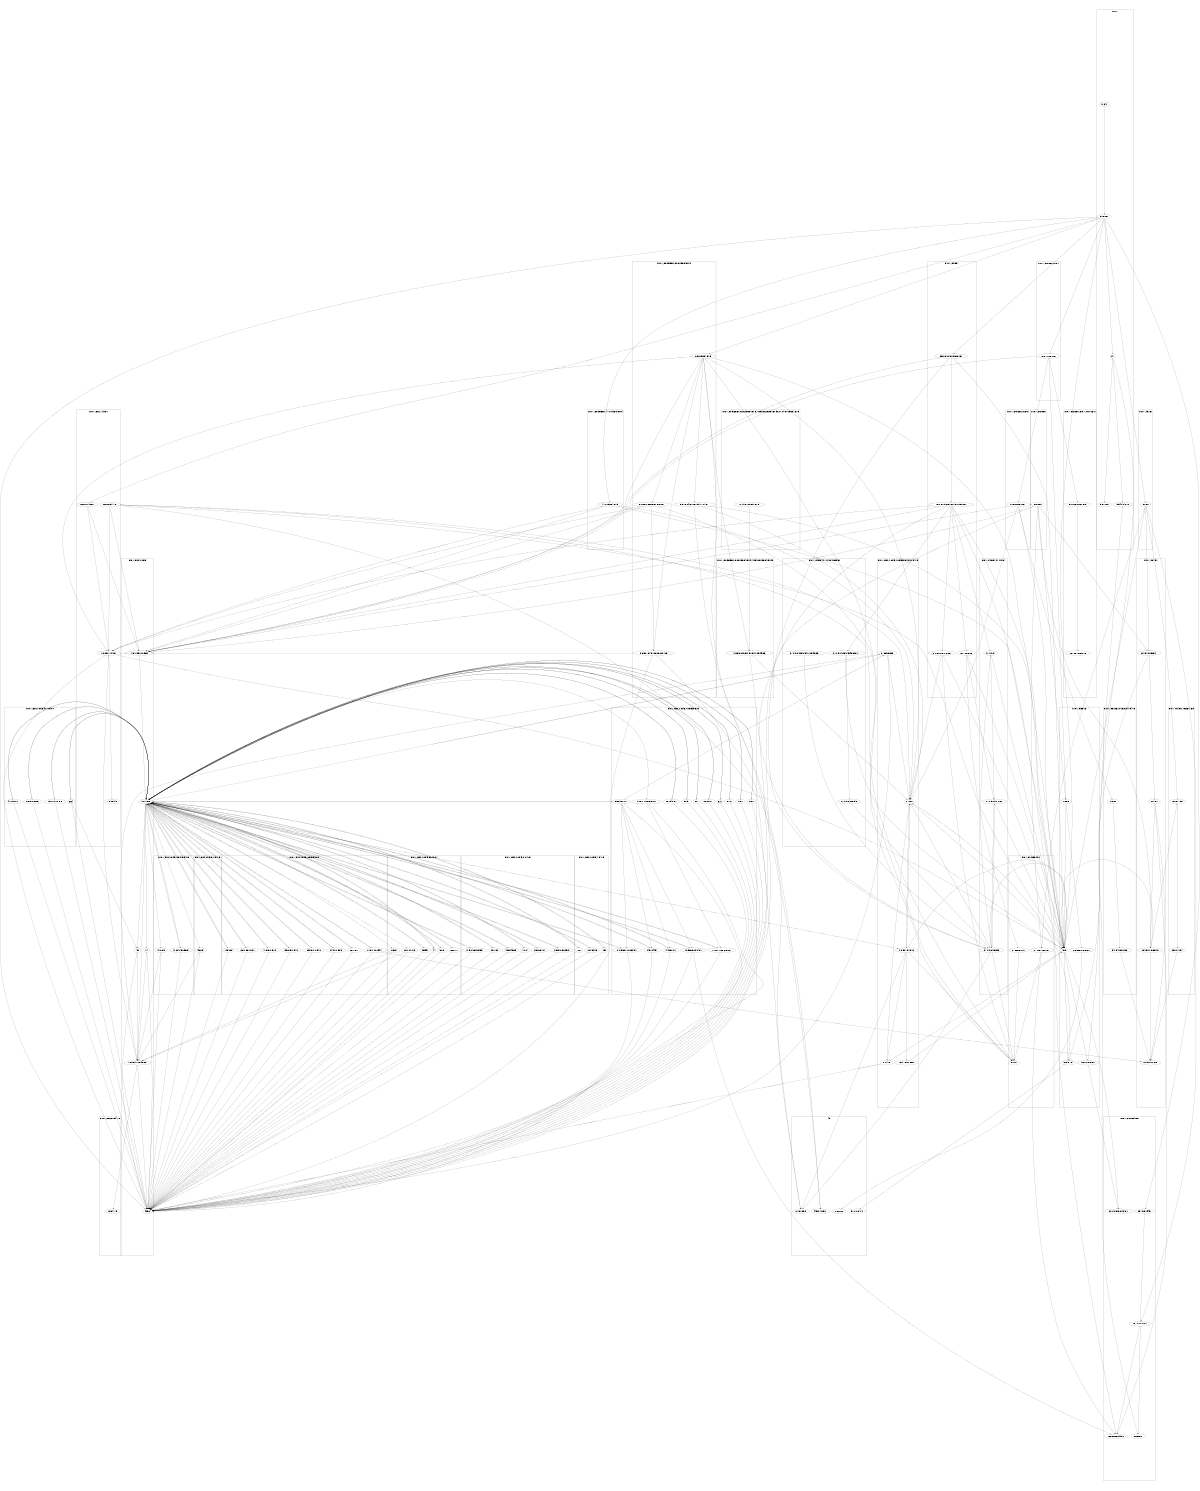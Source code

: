 digraph "source tree" {
    overlap=scale;
    size="8,10";
    ratio="fill";
    fontsize="32";
    fontname="Helvetica";
	node [fontsize="32", fontname="Helvetica"]
	clusterrank="local";
subgraph "clustercrow" {
	label="crow";
	"phases";
}
subgraph "clustercrow" {
	label="crow";
	"main";
}
subgraph "clustercrow" {
	label="crow";
	"banner";
}
subgraph "clustercrow" {
	label="crow";
	"banner";
}
subgraph "clustercrow" {
	label="crow";
	"phases";
}
subgraph "clustercrow" {
	label="crow";
	"phases";
}
subgraph "clustercrow" {
	label="crow";
	"cli";
}
subgraph "clustercrow" {
	label="crow";
	"cli";
}
subgraph "clustercrow/debug" {
	label="crow/debug";
	"loglevel";
}
subgraph "clustercrow" {
	label="crow";
	"cli";
}
subgraph "clustercrow" {
	label="crow";
	"banner";
}
subgraph "clustercrow" {
	label="crow";
	"cli";
}
subgraph "clustercrow" {
	label="crow";
	"definitions";
}
subgraph "clustercrow" {
	label="crow";
	"cli";
}
subgraph "clustercrow/ast/node" {
	label="crow/ast/node";
	"fdecl";
}
subgraph "clustercrow" {
	label="crow";
	"phases";
}
subgraph "clustercrow/ast/visitor" {
	label="crow/ast/visitor";
	"ast_printer";
}
subgraph "clustercrow" {
	label="crow";
	"phases";
}
subgraph "clustercrow/check" {
	label="crow/check";
	"semantic_checker";
}
subgraph "clustercrow" {
	label="crow";
	"phases";
}
subgraph "clustercrow/codegen/cpp_backend" {
	label="crow/codegen/cpp_backend";
	"cpp_backend";
}
subgraph "clustercrow" {
	label="crow";
	"phases";
}
subgraph "clustercrow/codegen/llvm_backend" {
	label="crow/codegen/llvm_backend";
	"llvm_backend";
}
subgraph "clustercrow" {
	label="crow";
	"phases";
}
subgraph "clustercrow/container" {
	label="crow/container";
	"text_buffer";
}
subgraph "clustercrow" {
	label="crow";
	"phases";
}
subgraph "clustercrow/lexer" {
	label="crow/lexer";
	"lexer";
}
subgraph "clustercrow" {
	label="crow";
	"phases";
}
subgraph "clustercrow/parser/crow" {
	label="crow/parser/crow";
	"crow_parser";
}
subgraph "clustercrow" {
	label="crow";
	"phases";
}
subgraph "clustercrow/debug" {
	label="crow/debug";
	"log";
}
subgraph "clustercrow" {
	label="crow";
	"phases";
}
subgraph "clustercrow" {
	label="crow";
	"cli";
}
subgraph "clustercrow" {
	label="crow";
	"phases";
}
subgraph "clustercrow/ast/visitor" {
	label="crow/ast/visitor";
	"node_visitor";
}
subgraph "clustercrow/check" {
	label="crow/check";
	"semantic_checker_helper";
}
subgraph "clustercrow/container" {
	label="crow/container";
	"text_position";
}
subgraph "clustercrow/check" {
	label="crow/check";
	"semantic_checker_helper";
}
subgraph "clustercrow/check" {
	label="crow/check";
	"env_state";
}
subgraph "clustercrow/check" {
	label="crow/check";
	"semantic_checker_helper";
}
subgraph "clustercrow/check/symbol" {
	label="crow/check/symbol";
	"symbol";
}
subgraph "clustercrow/check" {
	label="crow/check";
	"semantic_checker_helper";
}
subgraph "clustercrow/check/symbol" {
	label="crow/check/symbol";
	"symbol_data";
}
subgraph "clustercrow/check" {
	label="crow/check";
	"semantic_checker_helper";
}
subgraph "clustercrow/check/symbol_table" {
	label="crow/check/symbol_table";
	"symbol_table_factory";
}
subgraph "clustercrow/check" {
	label="crow/check";
	"semantic_checker_helper";
}
subgraph "clustercrow/check" {
	label="crow/check";
	"type_promoter";
}
subgraph "clustercrow/check" {
	label="crow/check";
	"semantic_checker_helper";
}
subgraph "clustercrow/ast/node/node_traits/typing" {
	label="crow/ast/node/node_traits/typing";
	"types";
}
subgraph "clustercrow/check" {
	label="crow/check";
	"type_promoter";
}
subgraph "clustercrow/check" {
	label="crow/check";
	"semantic_checker_helper";
}
subgraph "clustercrow/check" {
	label="crow/check";
	"semantic_checker_helper";
}
subgraph "clustercrow/ast/node" {
	label="crow/ast/node";
	"include_nodes";
}
subgraph "clustercrow/check" {
	label="crow/check";
	"semantic_checker_helper";
}
subgraph "clustercrow/debug" {
	label="crow/debug";
	"log";
}
subgraph "clustercrow/check" {
	label="crow/check";
	"semantic_checker_helper";
}
subgraph "clustercrow/check" {
	label="crow/check";
	"type_promoter";
}
subgraph "clustercrow/check" {
	label="crow/check";
	"type_promoter";
}
subgraph "clustercrow/debug" {
	label="crow/debug";
	"log";
}
subgraph "clustercrow/check" {
	label="crow/check";
	"type_promoter";
}
subgraph "clustercrow/exception" {
	label="crow/exception";
	"error";
}
subgraph "clustercrow/check" {
	label="crow/check";
	"type_promoter";
}
subgraph "clustercrow/exception" {
	label="crow/exception";
	"type_error";
}
subgraph "clustercrow/check" {
	label="crow/check";
	"env_state";
}
subgraph "clustercrow/check/symbol" {
	label="crow/check/symbol";
	"symbol_types";
}
subgraph "clustercrow/check" {
	label="crow/check";
	"env_state";
}
subgraph "clustercrow/check" {
	label="crow/check";
	"semantic_checker";
}
subgraph "clustercrow/check" {
	label="crow/check";
	"semantic_checker";
}
subgraph "clustercrow/ast/node" {
	label="crow/ast/node";
	"include_nodes";
}
subgraph "clustercrow/check" {
	label="crow/check";
	"semantic_checker";
}
subgraph "clustercrow/debug" {
	label="crow/debug";
	"log";
}
subgraph "clustercrow/check" {
	label="crow/check";
	"semantic_checker";
}
subgraph "clustercrow/check/symbol" {
	label="crow/check/symbol";
	"symbol_data";
}
subgraph "clustercrow/check" {
	label="crow/check";
	"semantic_checker";
}
subgraph "clustercrow/check" {
	label="crow/check";
	"semantic_checker_helper";
}
subgraph "clustercrow/check" {
	label="crow/check";
	"semantic_checker";
}
subgraph "clustercrow/check" {
	label="crow/check";
	"env_state";
}
subgraph "clustercrow/check" {
	label="crow/check";
	"env_state";
}
subgraph "clustercrow/debug" {
	label="crow/debug";
	"log";
}
subgraph "clustercrow/check" {
	label="crow/check";
	"env_state";
}
subgraph "clustercrow/ast/node/node_traits/typing" {
	label="crow/ast/node/node_traits/typing";
	"types";
}
subgraph "clustercrow/check/symbol" {
	label="crow/check/symbol";
	"symbol_data";
}
subgraph "clustercrow/check/symbol" {
	label="crow/check/symbol";
	"symbol";
}
subgraph "clustercrow/check/symbol" {
	label="crow/check/symbol";
	"symbol_data";
}
subgraph "clustercrow/check/symbol" {
	label="crow/check/symbol";
	"symbol_types";
}
subgraph "clustercrow/check/symbol" {
	label="crow/check/symbol";
	"symbol_types";
}
subgraph "clustercrow/debug" {
	label="crow/debug";
	"log";
}
subgraph "clustercrow/check/symbol" {
	label="crow/check/symbol";
	"symbol_types";
}
subgraph "clustercrow/check/symbol" {
	label="crow/check/symbol";
	"symbol_data";
}
subgraph "clustercrow/check/symbol" {
	label="crow/check/symbol";
	"symbol_types";
}
subgraph "clustercrow/check/symbol" {
	label="crow/check/symbol";
	"symbol_data";
}
subgraph "clustercrow/check/symbol" {
	label="crow/check/symbol";
	"symbol_data";
}
subgraph "clustercrow/debug" {
	label="crow/debug";
	"log";
}
subgraph "clustercrow/check/symbol" {
	label="crow/check/symbol";
	"symbol_data";
}
subgraph "clustercrow/exception" {
	label="crow/exception";
	"error";
}
subgraph "clustercrow/check/symbol" {
	label="crow/check/symbol";
	"symbol_data";
}
subgraph "clusterlib" {
	label="lib";
	"overload";
}
subgraph "clustercrow/check/symbol" {
	label="crow/check/symbol";
	"symbol_data";
}
subgraph "clustercrow/check/symbol" {
	label="crow/check/symbol";
	"symbol_types";
}
subgraph "clustercrow/check/symbol" {
	label="crow/check/symbol";
	"symbol_data";
}
subgraph "clustercrow/check/symbol" {
	label="crow/check/symbol";
	"symbol";
}
subgraph "clustercrow/check/symbol" {
	label="crow/check/symbol";
	"symbol";
}
subgraph "clustercrow/debug" {
	label="crow/debug";
	"log";
}
subgraph "clustercrow/check/symbol" {
	label="crow/check/symbol";
	"symbol";
}
subgraph "clustercrow/check/symbol" {
	label="crow/check/symbol";
	"symbol_types";
}
subgraph "clustercrow/check/symbol" {
	label="crow/check/symbol";
	"symbol";
}
subgraph "clustercrow/check/symbol_table" {
	label="crow/check/symbol_table";
	"symbol_table";
}
subgraph "clustercrow/check/symbol_table" {
	label="crow/check/symbol_table";
	"symbol_table_factory";
}
subgraph "clustercrow/check/symbol" {
	label="crow/check/symbol";
	"symbol_data";
}
subgraph "clustercrow/check/symbol_table" {
	label="crow/check/symbol_table";
	"symbol_table";
}
subgraph "clustercrow/check/symbol_table" {
	label="crow/check/symbol_table";
	"symbol_table_factory";
}
subgraph "clustercrow/check/symbol_table" {
	label="crow/check/symbol_table";
	"symbol_table_factory";
}
subgraph "clustercrow/debug" {
	label="crow/debug";
	"log";
}
subgraph "clustercrow/check/symbol_table" {
	label="crow/check/symbol_table";
	"symbol_table_factory";
}
subgraph "clustercrow/check/symbol" {
	label="crow/check/symbol";
	"symbol_data";
}
subgraph "clustercrow/check/symbol_table" {
	label="crow/check/symbol_table";
	"symbol_table_interface";
}
subgraph "clustercrow/check/symbol_table" {
	label="crow/check/symbol_table";
	"symbol_table";
}
subgraph "clustercrow/check/symbol_table" {
	label="crow/check/symbol_table";
	"symbol_table";
}
subgraph "clustercrow/container" {
	label="crow/container";
	"text_stream";
}
subgraph "clustercrow/lexer" {
	label="crow/lexer";
	"lexer";
}
subgraph "clustercrow/token/reserved" {
	label="crow/token/reserved";
	"reserved";
}
subgraph "clustercrow/lexer" {
	label="crow/lexer";
	"lexer";
}
subgraph "clustercrow/token" {
	label="crow/token";
	"tokenstream";
}
subgraph "clustercrow/lexer" {
	label="crow/lexer";
	"lexer";
}
subgraph "clustercrow/lexer" {
	label="crow/lexer";
	"lexer";
}
subgraph "clustercrow/lexer" {
	label="crow/lexer";
	"lexer";
}
subgraph "clustercrow/debug" {
	label="crow/debug";
	"log";
}
subgraph "clustercrow/lexer" {
	label="crow/lexer";
	"lexer";
}
subgraph "clustercrow/exception" {
	label="crow/exception";
	"syntax_error";
}
subgraph "clustercrow/lexer" {
	label="crow/lexer";
	"lexer";
}
subgraph "clustercrow/ast/visitor" {
	label="crow/ast/visitor";
	"node_visitor";
}
subgraph "clustercrow/codegen/cpp_backend" {
	label="crow/codegen/cpp_backend";
	"cpp_backend";
}
subgraph "clusterlib" {
	label="lib";
	"filesystem";
}
subgraph "clustercrow/codegen/cpp_backend" {
	label="crow/codegen/cpp_backend";
	"cpp_backend";
}
subgraph "clusterlib" {
	label="lib";
	"types";
}
subgraph "clustercrow/codegen/cpp_backend" {
	label="crow/codegen/cpp_backend";
	"cpp_backend";
}
subgraph "clustercrow/codegen/cpp_backend/interop_backends" {
	label="crow/codegen/cpp_backend/interop_backends";
	"interop_backend_interface";
}
subgraph "clustercrow/codegen/cpp_backend" {
	label="crow/codegen/cpp_backend";
	"cpp_backend";
}
subgraph "clustercrow/ast/node" {
	label="crow/ast/node";
	"fdecl";
}
subgraph "clustercrow/codegen/cpp_backend" {
	label="crow/codegen/cpp_backend";
	"type_variant2cpp_type";
}
subgraph "clustercrow/codegen/cpp_backend" {
	label="crow/codegen/cpp_backend";
	"type_variant2cpp_type";
}
subgraph "clustercrow/codegen/cpp_backend" {
	label="crow/codegen/cpp_backend";
	"type_variant2cpp_type";
}
subgraph "clustercrow/ast/node" {
	label="crow/ast/node";
	"include_nodes";
}
subgraph "clustercrow/codegen/cpp_backend" {
	label="crow/codegen/cpp_backend";
	"type_variant2cpp_type";
}
subgraph "clusterlib" {
	label="lib";
	"overload";
}
subgraph "clustercrow/codegen/cpp_backend" {
	label="crow/codegen/cpp_backend";
	"type_variant2cpp_type";
}
subgraph "clusterlib" {
	label="lib";
	"filesystem";
}
subgraph "clustercrow/codegen/cpp_backend" {
	label="crow/codegen/cpp_backend";
	"clang_frontend_invoker";
}
subgraph "clustercrow/codegen/cpp_backend" {
	label="crow/codegen/cpp_backend";
	"cpp_backend";
}
subgraph "clustercrow/codegen/cpp_backend" {
	label="crow/codegen/cpp_backend";
	"cpp_backend";
}
subgraph "clustercrow/ast/node" {
	label="crow/ast/node";
	"include_nodes";
}
subgraph "clustercrow/codegen/cpp_backend" {
	label="crow/codegen/cpp_backend";
	"cpp_backend";
}
subgraph "clustercrow/debug" {
	label="crow/debug";
	"log";
}
subgraph "clustercrow/codegen/cpp_backend" {
	label="crow/codegen/cpp_backend";
	"cpp_backend";
}
subgraph "clustercrow/exception" {
	label="crow/exception";
	"error";
}
subgraph "clustercrow/codegen/cpp_backend" {
	label="crow/codegen/cpp_backend";
	"cpp_backend";
}
subgraph "clusterlib" {
	label="lib";
	"types";
}
subgraph "clustercrow/codegen/cpp_backend" {
	label="crow/codegen/cpp_backend";
	"cpp_backend";
}
subgraph "clustercrow/codegen/cpp_backend" {
	label="crow/codegen/cpp_backend";
	"clang_frontend_invoker";
}
subgraph "clustercrow/codegen/cpp_backend" {
	label="crow/codegen/cpp_backend";
	"cpp_backend";
}
subgraph "clustercrow/codegen/cpp_backend" {
	label="crow/codegen/cpp_backend";
	"prototype_generator";
}
subgraph "clustercrow/codegen/cpp_backend" {
	label="crow/codegen/cpp_backend";
	"cpp_backend";
}
subgraph "clustercrow/codegen/cpp_backend" {
	label="crow/codegen/cpp_backend";
	"type_variant2cpp_type";
}
subgraph "clustercrow/codegen/cpp_backend" {
	label="crow/codegen/cpp_backend";
	"cpp_backend";
}
subgraph "clustercrow/codegen/cpp_backend" {
	label="crow/codegen/cpp_backend";
	"clang_frontend_invoker";
}
subgraph "clustercrow/codegen/cpp_backend" {
	label="crow/codegen/cpp_backend";
	"clang_frontend_invoker";
}
subgraph "clustercrow/debug" {
	label="crow/debug";
	"log";
}
subgraph "clustercrow/codegen/cpp_backend" {
	label="crow/codegen/cpp_backend";
	"clang_frontend_invoker";
}
subgraph "clusterlib" {
	label="lib";
	"types";
}
subgraph "clustercrow/codegen/cpp_backend" {
	label="crow/codegen/cpp_backend";
	"clang_frontend_invoker";
}
subgraph "clustercrow/ast/visitor" {
	label="crow/ast/visitor";
	"node_visitor";
}
subgraph "clustercrow/codegen/cpp_backend" {
	label="crow/codegen/cpp_backend";
	"prototype_generator";
}
subgraph "clustercrow/codegen/cpp_backend" {
	label="crow/codegen/cpp_backend";
	"prototype_generator";
}
subgraph "clustercrow/codegen/cpp_backend" {
	label="crow/codegen/cpp_backend";
	"prototype_generator";
}
subgraph "clustercrow/ast/node" {
	label="crow/ast/node";
	"include_nodes";
}
subgraph "clustercrow/codegen/cpp_backend" {
	label="crow/codegen/cpp_backend";
	"prototype_generator";
}
subgraph "clustercrow/exception" {
	label="crow/exception";
	"error";
}
subgraph "clustercrow/codegen/cpp_backend" {
	label="crow/codegen/cpp_backend";
	"prototype_generator";
}
subgraph "clustercrow/codegen/cpp_backend" {
	label="crow/codegen/cpp_backend";
	"type_variant2cpp_type";
}
subgraph "clustercrow/codegen/cpp_backend" {
	label="crow/codegen/cpp_backend";
	"prototype_generator";
}
subgraph "clustercrow/ast/node" {
	label="crow/ast/node";
	"fdecl";
}
subgraph "clustercrow/codegen/cpp_backend/interop_backends" {
	label="crow/codegen/cpp_backend/interop_backends";
	"interop_backend_interface";
}
subgraph "clusterlib" {
	label="lib";
	"types";
}
subgraph "clustercrow/codegen/cpp_backend/interop_backends" {
	label="crow/codegen/cpp_backend/interop_backends";
	"interop_backend_interface";
}
subgraph "clustercrow/codegen/cpp_backend/interop_backends" {
	label="crow/codegen/cpp_backend/interop_backends";
	"interop_backend_interface";
}
subgraph "clustercrow/codegen/cpp_backend/interop_backends/python_backend" {
	label="crow/codegen/cpp_backend/interop_backends/python_backend";
	"python_backend";
}
subgraph "clustercrow/codegen/cpp_backend/interop_backends/python_backend" {
	label="crow/codegen/cpp_backend/interop_backends/python_backend";
	"python_backend";
}
subgraph "clustercrow/codegen/cpp_backend/interop_backends/python_backend" {
	label="crow/codegen/cpp_backend/interop_backends/python_backend";
	"python_backend";
}
subgraph "clustercrow/ast/visitor" {
	label="crow/ast/visitor";
	"node_visitor";
}
subgraph "clustercrow/codegen/llvm_backend" {
	label="crow/codegen/llvm_backend";
	"llvm_backend";
}
subgraph "clustercrow/codegen/llvm_backend" {
	label="crow/codegen/llvm_backend";
	"llvm_backend";
}
subgraph "clustercrow/codegen/llvm_backend" {
	label="crow/codegen/llvm_backend";
	"llvm_backend";
}
subgraph "clustercrow/ast/node" {
	label="crow/ast/node";
	"include_nodes";
}
subgraph "clustercrow/codegen/llvm_backend" {
	label="crow/codegen/llvm_backend";
	"llvm_backend";
}
subgraph "clustercrow/debug" {
	label="crow/debug";
	"log";
}
subgraph "clustercrow/codegen/llvm_backend" {
	label="crow/codegen/llvm_backend";
	"llvm_backend";
}
subgraph "clusterlib" {
	label="lib";
	"types";
}
subgraph "clustercrow/codegen/llvm_backend" {
	label="crow/codegen/llvm_backend";
	"llvm_backend";
}
subgraph "clustercrow/token" {
	label="crow/token";
	"tokenstream";
}
subgraph "clustercrow/token" {
	label="crow/token";
	"tokenstream";
}
subgraph "clustercrow/token" {
	label="crow/token";
	"token";
}
subgraph "clustercrow/token" {
	label="crow/token";
	"token";
}
subgraph "clustercrow/token" {
	label="crow/token";
	"tokentype2str";
}
subgraph "clustercrow/token" {
	label="crow/token";
	"token";
}
subgraph "clustercrow/container" {
	label="crow/container";
	"stream";
}
subgraph "clustercrow/token" {
	label="crow/token";
	"tokenstream";
}
subgraph "clustercrow/token" {
	label="crow/token";
	"token";
}
subgraph "clustercrow/token" {
	label="crow/token";
	"tokenstream";
}
subgraph "clustercrow/token" {
	label="crow/token";
	"tokentype2str";
}
subgraph "clustercrow/token" {
	label="crow/token";
	"tokentype2str";
}
subgraph "clustercrow/debug" {
	label="crow/debug";
	"log";
}
subgraph "clustercrow/token" {
	label="crow/token";
	"tokentype2str";
}
subgraph "clustercrow/token/reserved" {
	label="crow/token/reserved";
	"reserved";
}
subgraph "clustercrow/token" {
	label="crow/token";
	"tokentype2str";
}
subgraph "clustercrow/container" {
	label="crow/container";
	"text_position";
}
subgraph "clustercrow/token" {
	label="crow/token";
	"token";
}
subgraph "clustercrow/token" {
	label="crow/token";
	"token_type";
}
subgraph "clustercrow/token" {
	label="crow/token";
	"token";
}
subgraph "clustercrow/token" {
	label="crow/token";
	"token_type";
}
subgraph "clustercrow/token" {
	label="crow/token";
	"tokentype2str";
}
subgraph "clustercrow/token/reserved" {
	label="crow/token/reserved";
	"terminal";
}
subgraph "clustercrow/token/reserved" {
	label="crow/token/reserved";
	"reserved";
}
subgraph "clustercrow/token" {
	label="crow/token";
	"token_type";
}
subgraph "clustercrow/token/reserved" {
	label="crow/token/reserved";
	"terminal";
}
subgraph "clustercrow/ast/node/control" {
	label="crow/ast/node/control";
	"fdecl";
}
subgraph "clustercrow/ast/node" {
	label="crow/ast/node";
	"fdecl";
}
subgraph "clustercrow/ast/node/function" {
	label="crow/ast/node/function";
	"fdecl";
}
subgraph "clustercrow/ast/node" {
	label="crow/ast/node";
	"fdecl";
}
subgraph "clustercrow/ast/node/lvalue" {
	label="crow/ast/node/lvalue";
	"fdecl";
}
subgraph "clustercrow/ast/node" {
	label="crow/ast/node";
	"fdecl";
}
subgraph "clustercrow/ast/node/node_traits" {
	label="crow/ast/node/node_traits";
	"fdecl";
}
subgraph "clustercrow/ast/node" {
	label="crow/ast/node";
	"fdecl";
}
subgraph "clustercrow/ast/node/operators" {
	label="crow/ast/node/operators";
	"fdecl";
}
subgraph "clustercrow/ast/node" {
	label="crow/ast/node";
	"fdecl";
}
subgraph "clustercrow/ast/node/packaging" {
	label="crow/ast/node/packaging";
	"fdecl";
}
subgraph "clustercrow/ast/node" {
	label="crow/ast/node";
	"fdecl";
}
subgraph "clustercrow/ast/node/rvalue" {
	label="crow/ast/node/rvalue";
	"fdecl";
}
subgraph "clustercrow/ast/node" {
	label="crow/ast/node";
	"fdecl";
}
subgraph "clustercrow/ast/node/typing" {
	label="crow/ast/node/typing";
	"fdecl";
}
subgraph "clustercrow/ast/node" {
	label="crow/ast/node";
	"fdecl";
}
subgraph "clustercrow/ast/node" {
	label="crow/ast/node";
	"list";
}
subgraph "clustercrow/ast/node" {
	label="crow/ast/node";
	"list";
}
subgraph "clustercrow/ast/node" {
	label="crow/ast/node";
	"include";
}
subgraph "clustercrow/ast/node" {
	label="crow/ast/node";
	"include_nodes";
}
subgraph "clustercrow/ast/node/control" {
	label="crow/ast/node/control";
	"include";
}
subgraph "clustercrow/ast/node" {
	label="crow/ast/node";
	"include_nodes";
}
subgraph "clustercrow/ast/node/function" {
	label="crow/ast/node/function";
	"include";
}
subgraph "clustercrow/ast/node" {
	label="crow/ast/node";
	"include_nodes";
}
subgraph "clustercrow/ast/node/lvalue" {
	label="crow/ast/node/lvalue";
	"include";
}
subgraph "clustercrow/ast/node" {
	label="crow/ast/node";
	"include_nodes";
}
subgraph "clustercrow/ast/node/node_traits" {
	label="crow/ast/node/node_traits";
	"include";
}
subgraph "clustercrow/ast/node" {
	label="crow/ast/node";
	"include_nodes";
}
subgraph "clustercrow/ast/node/operators" {
	label="crow/ast/node/operators";
	"include";
}
subgraph "clustercrow/ast/node" {
	label="crow/ast/node";
	"include_nodes";
}
subgraph "clustercrow/ast/node/packaging" {
	label="crow/ast/node/packaging";
	"include";
}
subgraph "clustercrow/ast/node" {
	label="crow/ast/node";
	"include_nodes";
}
subgraph "clustercrow/ast/node/rvalue" {
	label="crow/ast/node/rvalue";
	"include";
}
subgraph "clustercrow/ast/node" {
	label="crow/ast/node";
	"include_nodes";
}
subgraph "clustercrow/ast/node/typing" {
	label="crow/ast/node/typing";
	"include";
}
subgraph "clustercrow/ast/node" {
	label="crow/ast/node";
	"include_nodes";
}
subgraph "clustercrow/ast/node" {
	label="crow/ast/node";
	"fdecl";
}
subgraph "clustercrow/ast/node" {
	label="crow/ast/node";
	"list";
}
subgraph "clustercrow/ast/node" {
	label="crow/ast/node";
	"node_interface";
}
subgraph "clustercrow/ast/node" {
	label="crow/ast/node";
	"list";
}
subgraph "clustercrow/ast/node" {
	label="crow/ast/node";
	"list";
}
subgraph "clustercrow/ast/node" {
	label="crow/ast/node";
	"include";
}
subgraph "clustercrow/ast/node" {
	label="crow/ast/node";
	"nil";
}
subgraph "clustercrow/ast/node" {
	label="crow/ast/node";
	"include";
}
subgraph "clustercrow/ast/node" {
	label="crow/ast/node";
	"node_interface";
}
subgraph "clustercrow/ast/node" {
	label="crow/ast/node";
	"include";
}
subgraph "clustercrow/ast/archive" {
	label="crow/ast/archive";
	"archive";
}
subgraph "clustercrow/ast/node" {
	label="crow/ast/node";
	"node_interface";
}
subgraph "clustercrow/ast/visitor" {
	label="crow/ast/visitor";
	"node_visitor";
}
subgraph "clustercrow/ast/node" {
	label="crow/ast/node";
	"node_interface";
}
subgraph "clustercrow/ast/node" {
	label="crow/ast/node";
	"fdecl";
}
subgraph "clustercrow/ast/node" {
	label="crow/ast/node";
	"node_interface";
}
subgraph "clustercrow/ast/node" {
	label="crow/ast/node";
	"fdecl";
}
subgraph "clustercrow/ast/node" {
	label="crow/ast/node";
	"nil";
}
subgraph "clustercrow/ast/node" {
	label="crow/ast/node";
	"node_interface";
}
subgraph "clustercrow/ast/node" {
	label="crow/ast/node";
	"nil";
}
subgraph "clustercrow/ast/node/function" {
	label="crow/ast/node/function";
	"return_type";
}
subgraph "clustercrow/ast/node/function" {
	label="crow/ast/node/function";
	"return_type";
}
subgraph "clustercrow/ast/node/node_traits" {
	label="crow/ast/node/node_traits";
	"include";
}
subgraph "clustercrow/ast/node/function" {
	label="crow/ast/node/function";
	"function";
}
subgraph "clustercrow/ast/node/function" {
	label="crow/ast/node/function";
	"fdecl";
}
subgraph "clustercrow/ast/node/function" {
	label="crow/ast/node/function";
	"function";
}
subgraph "clustercrow/ast/node/function" {
	label="crow/ast/node/function";
	"call";
}
subgraph "clustercrow/ast/node/function" {
	label="crow/ast/node/function";
	"include";
}
subgraph "clustercrow/ast/node/function" {
	label="crow/ast/node/function";
	"function";
}
subgraph "clustercrow/ast/node/function" {
	label="crow/ast/node/function";
	"include";
}
subgraph "clustercrow/ast/node/function" {
	label="crow/ast/node/function";
	"parameter";
}
subgraph "clustercrow/ast/node/function" {
	label="crow/ast/node/function";
	"include";
}
subgraph "clustercrow/ast/node/function" {
	label="crow/ast/node/function";
	"return_type";
}
subgraph "clustercrow/ast/node/function" {
	label="crow/ast/node/function";
	"include";
}
subgraph "clustercrow/ast/node/function" {
	label="crow/ast/node/function";
	"parameter";
}
subgraph "clustercrow/ast/node/function" {
	label="crow/ast/node/function";
	"parameter";
}
subgraph "clustercrow/ast/node/function" {
	label="crow/ast/node/function";
	"function";
}
subgraph "clustercrow/ast/node/function" {
	label="crow/ast/node/function";
	"function";
}
subgraph "clustercrow/ast/node/function" {
	label="crow/ast/node/function";
	"call";
}
subgraph "clustercrow/ast/node/function" {
	label="crow/ast/node/function";
	"call";
}
subgraph "clustercrow/ast/node/node_traits" {
	label="crow/ast/node/node_traits";
	"include";
}
subgraph "clustercrow/ast/node/function" {
	label="crow/ast/node/function";
	"parameter";
}
subgraph "clustercrow/ast/node/function" {
	label="crow/ast/node/function";
	"fdecl";
}
subgraph "clustercrow/ast/node/function" {
	label="crow/ast/node/function";
	"parameter";
}
subgraph "clustercrow/ast/node/node_traits" {
	label="crow/ast/node/node_traits";
	"include";
}
subgraph "clustercrow/ast/node/function" {
	label="crow/ast/node/function";
	"return_type";
}
subgraph "clustercrow/ast/node/function" {
	label="crow/ast/node/function";
	"fdecl";
}
subgraph "clustercrow/ast/node/function" {
	label="crow/ast/node/function";
	"return_type";
}
subgraph "clustercrow/ast/node" {
	label="crow/ast/node";
	"list";
}
subgraph "clustercrow/ast/node/function" {
	label="crow/ast/node/function";
	"call";
}
subgraph "clustercrow/ast/node/node_traits" {
	label="crow/ast/node/node_traits";
	"include";
}
subgraph "clustercrow/ast/node/function" {
	label="crow/ast/node/function";
	"call";
}
subgraph "clustercrow/ast/node/function" {
	label="crow/ast/node/function";
	"fdecl";
}
subgraph "clustercrow/ast/node/function" {
	label="crow/ast/node/function";
	"call";
}
subgraph "clustercrow/ast/node" {
	label="crow/ast/node";
	"node_interface";
}
subgraph "clustercrow/ast/node/rvalue" {
	label="crow/ast/node/rvalue";
	"literal";
}
subgraph "clustercrow/ast/node/rvalue" {
	label="crow/ast/node/rvalue";
	"fdecl";
}
subgraph "clustercrow/ast/node/rvalue" {
	label="crow/ast/node/rvalue";
	"literal";
}
subgraph "clustercrow/ast/node/rvalue" {
	label="crow/ast/node/rvalue";
	"literal";
}
subgraph "clustercrow/ast/node/rvalue" {
	label="crow/ast/node/rvalue";
	"include";
}
subgraph "clustercrow/ast/node/typing" {
	label="crow/ast/node/typing";
	"impl";
}
subgraph "clustercrow/ast/node/typing" {
	label="crow/ast/node/typing";
	"impl";
}
subgraph "clustercrow/ast/node/typing" {
	label="crow/ast/node/typing";
	"dot_expr";
}
subgraph "clustercrow/ast/node/typing" {
	label="crow/ast/node/typing";
	"dot_expr";
}
subgraph "clustercrow/ast/node/node_traits" {
	label="crow/ast/node/node_traits";
	"include";
}
subgraph "clustercrow/ast/node/typing" {
	label="crow/ast/node/typing";
	"method_decl";
}
subgraph "clustercrow/ast/node/typing" {
	label="crow/ast/node/typing";
	"fdecl";
}
subgraph "clustercrow/ast/node/typing" {
	label="crow/ast/node/typing";
	"method_decl";
}
subgraph "clustercrow/ast/node/node_traits" {
	label="crow/ast/node/node_traits";
	"include";
}
subgraph "clustercrow/ast/node/typing" {
	label="crow/ast/node/typing";
	"member_decl";
}
subgraph "clustercrow/ast/node/typing" {
	label="crow/ast/node/typing";
	"fdecl";
}
subgraph "clustercrow/ast/node/typing" {
	label="crow/ast/node/typing";
	"member_decl";
}
subgraph "clustercrow/ast/node/node_traits" {
	label="crow/ast/node/node_traits";
	"include";
}
subgraph "clustercrow/ast/node/typing" {
	label="crow/ast/node/typing";
	"impl";
}
subgraph "clustercrow/ast/node/typing" {
	label="crow/ast/node/typing";
	"fdecl";
}
subgraph "clustercrow/ast/node/typing" {
	label="crow/ast/node/typing";
	"impl";
}
subgraph "clustercrow/ast/node/typing" {
	label="crow/ast/node/typing";
	"struct";
}
subgraph "clustercrow/ast/node/typing" {
	label="crow/ast/node/typing";
	"struct";
}
subgraph "clustercrow/ast/node/typing" {
	label="crow/ast/node/typing";
	"dot_expr";
}
subgraph "clustercrow/ast/node/typing" {
	label="crow/ast/node/typing";
	"include";
}
subgraph "clustercrow/ast/node/typing" {
	label="crow/ast/node/typing";
	"impl";
}
subgraph "clustercrow/ast/node/typing" {
	label="crow/ast/node/typing";
	"include";
}
subgraph "clustercrow/ast/node/typing" {
	label="crow/ast/node/typing";
	"interface";
}
subgraph "clustercrow/ast/node/typing" {
	label="crow/ast/node/typing";
	"include";
}
subgraph "clustercrow/ast/node/typing" {
	label="crow/ast/node/typing";
	"member_decl";
}
subgraph "clustercrow/ast/node/typing" {
	label="crow/ast/node/typing";
	"include";
}
subgraph "clustercrow/ast/node/typing" {
	label="crow/ast/node/typing";
	"method_decl";
}
subgraph "clustercrow/ast/node/typing" {
	label="crow/ast/node/typing";
	"include";
}
subgraph "clustercrow/ast/node/typing" {
	label="crow/ast/node/typing";
	"struct";
}
subgraph "clustercrow/ast/node/typing" {
	label="crow/ast/node/typing";
	"include";
}
subgraph "clustercrow/ast/node/node_traits" {
	label="crow/ast/node/node_traits";
	"include";
}
subgraph "clustercrow/ast/node/typing" {
	label="crow/ast/node/typing";
	"struct";
}
subgraph "clustercrow/ast/node/typing" {
	label="crow/ast/node/typing";
	"fdecl";
}
subgraph "clustercrow/ast/node/typing" {
	label="crow/ast/node/typing";
	"struct";
}
subgraph "clustercrow/ast/node/node_traits" {
	label="crow/ast/node/node_traits";
	"include";
}
subgraph "clustercrow/ast/node/typing" {
	label="crow/ast/node/typing";
	"dot_expr";
}
subgraph "clustercrow/ast/node/typing" {
	label="crow/ast/node/typing";
	"fdecl";
}
subgraph "clustercrow/ast/node/typing" {
	label="crow/ast/node/typing";
	"dot_expr";
}
subgraph "clustercrow/ast/node/node_traits" {
	label="crow/ast/node/node_traits";
	"include";
}
subgraph "clustercrow/ast/node/typing" {
	label="crow/ast/node/typing";
	"interface";
}
subgraph "clustercrow/ast/node/typing" {
	label="crow/ast/node/typing";
	"fdecl";
}
subgraph "clustercrow/ast/node/typing" {
	label="crow/ast/node/typing";
	"interface";
}
subgraph "clustercrow/ast/node/typing" {
	label="crow/ast/node/typing";
	"method_decl";
}
subgraph "clustercrow/ast/node/typing" {
	label="crow/ast/node/typing";
	"method_decl";
}
subgraph "clustercrow/ast/node/typing" {
	label="crow/ast/node/typing";
	"interface";
}
subgraph "clustercrow/ast/node/typing" {
	label="crow/ast/node/typing";
	"interface";
}
subgraph "clustercrow/ast/node/typing" {
	label="crow/ast/node/typing";
	"member_decl";
}
subgraph "clustercrow/ast/node/typing" {
	label="crow/ast/node/typing";
	"member_decl";
}
subgraph "clustercrow/ast/node/node_traits" {
	label="crow/ast/node/node_traits";
	"include";
}
subgraph "clustercrow/ast/node/operators" {
	label="crow/ast/node/operators";
	"decrement";
}
subgraph "clustercrow/ast/node/operators" {
	label="crow/ast/node/operators";
	"fdecl";
}
subgraph "clustercrow/ast/node/operators" {
	label="crow/ast/node/operators";
	"decrement";
}
subgraph "clustercrow/ast/node/operators" {
	label="crow/ast/node/operators";
	"decrement";
}
subgraph "clustercrow/ast/node/operators" {
	label="crow/ast/node/operators";
	"decrement";
}
subgraph "clustercrow/ast/node/operators" {
	label="crow/ast/node/operators";
	"assignment";
}
subgraph "clustercrow/ast/node/operators" {
	label="crow/ast/node/operators";
	"assignment";
}
subgraph "clustercrow/ast/node/node_traits" {
	label="crow/ast/node/node_traits";
	"include";
}
subgraph "clustercrow/ast/node/operators" {
	label="crow/ast/node/operators";
	"arithmetic";
}
subgraph "clustercrow/ast/node/operators" {
	label="crow/ast/node/operators";
	"fdecl";
}
subgraph "clustercrow/ast/node/operators" {
	label="crow/ast/node/operators";
	"arithmetic";
}
subgraph "clustercrow/ast/node/node_traits" {
	label="crow/ast/node/node_traits";
	"include";
}
subgraph "clustercrow/ast/node/operators" {
	label="crow/ast/node/operators";
	"ternary";
}
subgraph "clustercrow/ast/node/operators" {
	label="crow/ast/node/operators";
	"fdecl";
}
subgraph "clustercrow/ast/node/operators" {
	label="crow/ast/node/operators";
	"ternary";
}
subgraph "clustercrow/ast/node/operators" {
	label="crow/ast/node/operators";
	"logical";
}
subgraph "clustercrow/ast/node/operators" {
	label="crow/ast/node/operators";
	"logical";
}
subgraph "clustercrow/ast/node/operators" {
	label="crow/ast/node/operators";
	"unary_prefix";
}
subgraph "clustercrow/ast/node/operators" {
	label="crow/ast/node/operators";
	"unary_prefix";
}
subgraph "clustercrow/ast/node/operators" {
	label="crow/ast/node/operators";
	"arithmetic";
}
subgraph "clustercrow/ast/node/operators" {
	label="crow/ast/node/operators";
	"include";
}
subgraph "clustercrow/ast/node/operators" {
	label="crow/ast/node/operators";
	"assignment";
}
subgraph "clustercrow/ast/node/operators" {
	label="crow/ast/node/operators";
	"include";
}
subgraph "clustercrow/ast/node/operators" {
	label="crow/ast/node/operators";
	"comparison";
}
subgraph "clustercrow/ast/node/operators" {
	label="crow/ast/node/operators";
	"include";
}
subgraph "clustercrow/ast/node/operators" {
	label="crow/ast/node/operators";
	"decrement";
}
subgraph "clustercrow/ast/node/operators" {
	label="crow/ast/node/operators";
	"include";
}
subgraph "clustercrow/ast/node/operators" {
	label="crow/ast/node/operators";
	"increment";
}
subgraph "clustercrow/ast/node/operators" {
	label="crow/ast/node/operators";
	"include";
}
subgraph "clustercrow/ast/node/operators" {
	label="crow/ast/node/operators";
	"logical";
}
subgraph "clustercrow/ast/node/operators" {
	label="crow/ast/node/operators";
	"include";
}
subgraph "clustercrow/ast/node/operators" {
	label="crow/ast/node/operators";
	"ternary";
}
subgraph "clustercrow/ast/node/operators" {
	label="crow/ast/node/operators";
	"include";
}
subgraph "clustercrow/ast/node/operators" {
	label="crow/ast/node/operators";
	"unary_prefix";
}
subgraph "clustercrow/ast/node/operators" {
	label="crow/ast/node/operators";
	"include";
}
subgraph "clustercrow/ast/node/node_traits" {
	label="crow/ast/node/node_traits";
	"include";
}
subgraph "clustercrow/ast/node/operators" {
	label="crow/ast/node/operators";
	"assignment";
}
subgraph "clustercrow/ast/node/operators" {
	label="crow/ast/node/operators";
	"fdecl";
}
subgraph "clustercrow/ast/node/operators" {
	label="crow/ast/node/operators";
	"assignment";
}
subgraph "clustercrow/ast/node/node_traits" {
	label="crow/ast/node/node_traits";
	"include";
}
subgraph "clustercrow/ast/node/operators" {
	label="crow/ast/node/operators";
	"comparison";
}
subgraph "clustercrow/ast/node/operators" {
	label="crow/ast/node/operators";
	"fdecl";
}
subgraph "clustercrow/ast/node/operators" {
	label="crow/ast/node/operators";
	"comparison";
}
subgraph "clustercrow/ast/node/operators" {
	label="crow/ast/node/operators";
	"ternary";
}
subgraph "clustercrow/ast/node/operators" {
	label="crow/ast/node/operators";
	"ternary";
}
subgraph "clustercrow/ast/node/operators" {
	label="crow/ast/node/operators";
	"arithmetic";
}
subgraph "clustercrow/ast/node/operators" {
	label="crow/ast/node/operators";
	"arithmetic";
}
subgraph "clustercrow/ast/node/operators" {
	label="crow/ast/node/operators";
	"comparison";
}
subgraph "clustercrow/ast/node/operators" {
	label="crow/ast/node/operators";
	"comparison";
}
subgraph "clustercrow/ast/node/node_traits" {
	label="crow/ast/node/node_traits";
	"include";
}
subgraph "clustercrow/ast/node/operators" {
	label="crow/ast/node/operators";
	"logical";
}
subgraph "clustercrow/ast/node/operators" {
	label="crow/ast/node/operators";
	"fdecl";
}
subgraph "clustercrow/ast/node/operators" {
	label="crow/ast/node/operators";
	"logical";
}
subgraph "clustercrow/ast/node/operators" {
	label="crow/ast/node/operators";
	"increment";
}
subgraph "clustercrow/ast/node/operators" {
	label="crow/ast/node/operators";
	"increment";
}
subgraph "clustercrow/ast/node/node_traits" {
	label="crow/ast/node/node_traits";
	"include";
}
subgraph "clustercrow/ast/node/operators" {
	label="crow/ast/node/operators";
	"increment";
}
subgraph "clustercrow/ast/node/operators" {
	label="crow/ast/node/operators";
	"fdecl";
}
subgraph "clustercrow/ast/node/operators" {
	label="crow/ast/node/operators";
	"increment";
}
subgraph "clustercrow/token" {
	label="crow/token";
	"token_type";
}
subgraph "clustercrow/ast/node/operators" {
	label="crow/ast/node/operators";
	"unary_prefix";
}
subgraph "clustercrow/ast/node/node_traits" {
	label="crow/ast/node/node_traits";
	"include";
}
subgraph "clustercrow/ast/node/operators" {
	label="crow/ast/node/operators";
	"unary_prefix";
}
subgraph "clustercrow/ast/node/operators" {
	label="crow/ast/node/operators";
	"fdecl";
}
subgraph "clustercrow/ast/node/operators" {
	label="crow/ast/node/operators";
	"unary_prefix";
}
subgraph "clustercrow/ast/node/node_traits" {
	label="crow/ast/node/node_traits";
	"alt";
}
subgraph "clustercrow/ast/node/node_traits" {
	label="crow/ast/node/node_traits";
	"alt";
}
subgraph "clustercrow/ast/node/node_traits/typing" {
	label="crow/ast/node/node_traits/typing";
	"fdecl";
}
subgraph "clustercrow/ast/node/node_traits" {
	label="crow/ast/node/node_traits";
	"fdecl";
}
subgraph "clustercrow/ast/node/node_traits" {
	label="crow/ast/node/node_traits";
	"fdecl";
}
subgraph "clustercrow/ast/node/node_traits" {
	label="crow/ast/node/node_traits";
	"binary_operator";
}
subgraph "clustercrow/ast/node/node_traits" {
	label="crow/ast/node/node_traits";
	"unary_operator";
}
subgraph "clustercrow/ast/node/node_traits" {
	label="crow/ast/node/node_traits";
	"binary_operator";
}
subgraph "clustercrow/ast/node/node_traits" {
	label="crow/ast/node/node_traits";
	"expr";
}
subgraph "clustercrow/ast/node/node_traits" {
	label="crow/ast/node/node_traits";
	"expr";
}
subgraph "clustercrow/ast/node" {
	label="crow/ast/node";
	"include";
}
subgraph "clustercrow/ast/node/node_traits" {
	label="crow/ast/node/node_traits";
	"then";
}
subgraph "clustercrow/ast/node/node_traits" {
	label="crow/ast/node/node_traits";
	"fdecl";
}
subgraph "clustercrow/ast/node/node_traits" {
	label="crow/ast/node/node_traits";
	"then";
}
subgraph "clustercrow/ast/node/node_traits" {
	label="crow/ast/node/node_traits";
	"init_expr";
}
subgraph "clustercrow/ast/node/node_traits" {
	label="crow/ast/node/node_traits";
	"init_expr";
}
subgraph "clustercrow/ast/node" {
	label="crow/ast/node";
	"include";
}
subgraph "clustercrow/ast/node/node_traits" {
	label="crow/ast/node/node_traits";
	"args";
}
subgraph "clustercrow/ast/node/node_traits" {
	label="crow/ast/node/node_traits";
	"fdecl";
}
subgraph "clustercrow/ast/node/node_traits" {
	label="crow/ast/node/node_traits";
	"args";
}
subgraph "clustercrow/ast/node/node_traits" {
	label="crow/ast/node/node_traits";
	"condition";
}
subgraph "clustercrow/ast/node/node_traits" {
	label="crow/ast/node/node_traits";
	"condition";
}
subgraph "clustercrow/ast/node/node_traits" {
	label="crow/ast/node/node_traits";
	"type_annotation";
}
subgraph "clustercrow/ast/node/node_traits" {
	label="crow/ast/node/node_traits";
	"type_annotation";
}
subgraph "clustercrow/ast/node/node_traits" {
	label="crow/ast/node/node_traits";
	"alt";
}
subgraph "clustercrow/ast/node/node_traits" {
	label="crow/ast/node/node_traits";
	"include";
}
subgraph "clustercrow/ast/node/node_traits" {
	label="crow/ast/node/node_traits";
	"args";
}
subgraph "clustercrow/ast/node/node_traits" {
	label="crow/ast/node/node_traits";
	"include";
}
subgraph "clustercrow/ast/node/node_traits" {
	label="crow/ast/node/node_traits";
	"binary_operator";
}
subgraph "clustercrow/ast/node/node_traits" {
	label="crow/ast/node/node_traits";
	"include";
}
subgraph "clustercrow/ast/node/node_traits" {
	label="crow/ast/node/node_traits";
	"body";
}
subgraph "clustercrow/ast/node/node_traits" {
	label="crow/ast/node/node_traits";
	"include";
}
subgraph "clustercrow/ast/node/node_traits" {
	label="crow/ast/node/node_traits";
	"condition";
}
subgraph "clustercrow/ast/node/node_traits" {
	label="crow/ast/node/node_traits";
	"include";
}
subgraph "clustercrow/ast/node/node_traits" {
	label="crow/ast/node/node_traits";
	"decl_expr";
}
subgraph "clustercrow/ast/node/node_traits" {
	label="crow/ast/node/node_traits";
	"include";
}
subgraph "clustercrow/ast/node/node_traits" {
	label="crow/ast/node/node_traits";
	"expr";
}
subgraph "clustercrow/ast/node/node_traits" {
	label="crow/ast/node/node_traits";
	"include";
}
subgraph "clustercrow/ast/node/node_traits" {
	label="crow/ast/node/node_traits";
	"identifier";
}
subgraph "clustercrow/ast/node/node_traits" {
	label="crow/ast/node/node_traits";
	"include";
}
subgraph "clustercrow/ast/node/node_traits" {
	label="crow/ast/node/node_traits";
	"init_expr";
}
subgraph "clustercrow/ast/node/node_traits" {
	label="crow/ast/node/node_traits";
	"include";
}
subgraph "clustercrow/ast/node/node_traits" {
	label="crow/ast/node/node_traits";
	"node_position";
}
subgraph "clustercrow/ast/node/node_traits" {
	label="crow/ast/node/node_traits";
	"include";
}
subgraph "clustercrow/ast/node/node_traits" {
	label="crow/ast/node/node_traits";
	"op";
}
subgraph "clustercrow/ast/node/node_traits" {
	label="crow/ast/node/node_traits";
	"include";
}
subgraph "clustercrow/ast/node/node_traits" {
	label="crow/ast/node/node_traits";
	"params";
}
subgraph "clustercrow/ast/node/node_traits" {
	label="crow/ast/node/node_traits";
	"include";
}
subgraph "clustercrow/ast/node/node_traits" {
	label="crow/ast/node/node_traits";
	"then";
}
subgraph "clustercrow/ast/node/node_traits" {
	label="crow/ast/node/node_traits";
	"include";
}
subgraph "clustercrow/ast/node/node_traits" {
	label="crow/ast/node/node_traits";
	"type_annotation";
}
subgraph "clustercrow/ast/node/node_traits" {
	label="crow/ast/node/node_traits";
	"include";
}
subgraph "clustercrow/ast/node/node_traits" {
	label="crow/ast/node/node_traits";
	"unary_operator";
}
subgraph "clustercrow/ast/node/node_traits" {
	label="crow/ast/node/node_traits";
	"include";
}
subgraph "clustercrow/ast/node/node_traits/typing" {
	label="crow/ast/node/node_traits/typing";
	"include";
}
subgraph "clustercrow/ast/node/node_traits" {
	label="crow/ast/node/node_traits";
	"include";
}
subgraph "clustercrow/ast/node/node_traits" {
	label="crow/ast/node/node_traits";
	"args";
}
subgraph "clustercrow/ast/node/node_traits" {
	label="crow/ast/node/node_traits";
	"args";
}
subgraph "clustercrow/ast/node/node_traits" {
	label="crow/ast/node/node_traits";
	"params";
}
subgraph "clustercrow/ast/node/node_traits" {
	label="crow/ast/node/node_traits";
	"params";
}
subgraph "clustercrow/ast/node" {
	label="crow/ast/node";
	"include";
}
subgraph "clustercrow/ast/node/node_traits" {
	label="crow/ast/node/node_traits";
	"body";
}
subgraph "clustercrow/ast/node/node_traits" {
	label="crow/ast/node/node_traits";
	"fdecl";
}
subgraph "clustercrow/ast/node/node_traits" {
	label="crow/ast/node/node_traits";
	"body";
}
subgraph "clustercrow/ast/node/node_traits" {
	label="crow/ast/node/node_traits";
	"then";
}
subgraph "clustercrow/ast/node/node_traits" {
	label="crow/ast/node/node_traits";
	"then";
}
subgraph "clustercrow/ast/node/node_traits" {
	label="crow/ast/node/node_traits";
	"identifier";
}
subgraph "clustercrow/ast/node/node_traits" {
	label="crow/ast/node/node_traits";
	"identifier";
}
subgraph "clustercrow/ast/node/node_traits" {
	label="crow/ast/node/node_traits";
	"decl_expr";
}
subgraph "clustercrow/ast/node/node_traits" {
	label="crow/ast/node/node_traits";
	"decl_expr";
}
subgraph "clustercrow/ast/node" {
	label="crow/ast/node";
	"include";
}
subgraph "clustercrow/ast/node/node_traits" {
	label="crow/ast/node/node_traits";
	"unary_operator";
}
subgraph "clustercrow/ast/node/node_traits" {
	label="crow/ast/node/node_traits";
	"fdecl";
}
subgraph "clustercrow/ast/node/node_traits" {
	label="crow/ast/node/node_traits";
	"unary_operator";
}
subgraph "clustercrow/ast/node" {
	label="crow/ast/node";
	"include";
}
subgraph "clustercrow/ast/node/node_traits" {
	label="crow/ast/node/node_traits";
	"params";
}
subgraph "clustercrow/ast/node/node_traits" {
	label="crow/ast/node/node_traits";
	"fdecl";
}
subgraph "clustercrow/ast/node/node_traits" {
	label="crow/ast/node/node_traits";
	"params";
}
subgraph "clustercrow/ast/node" {
	label="crow/ast/node";
	"include";
}
subgraph "clustercrow/ast/node/node_traits" {
	label="crow/ast/node/node_traits";
	"expr";
}
subgraph "clustercrow/ast/node/node_traits" {
	label="crow/ast/node/node_traits";
	"fdecl";
}
subgraph "clustercrow/ast/node/node_traits" {
	label="crow/ast/node/node_traits";
	"expr";
}
subgraph "clustercrow/ast/node/node_traits" {
	label="crow/ast/node/node_traits";
	"unary_operator";
}
subgraph "clustercrow/ast/node/node_traits" {
	label="crow/ast/node/node_traits";
	"unary_operator";
}
subgraph "clustercrow/ast/node/node_traits" {
	label="crow/ast/node/node_traits";
	"binary_operator";
}
subgraph "clustercrow/ast/node/node_traits" {
	label="crow/ast/node/node_traits";
	"binary_operator";
}
subgraph "clustercrow/ast/node" {
	label="crow/ast/node";
	"include";
}
subgraph "clustercrow/ast/node/node_traits" {
	label="crow/ast/node/node_traits";
	"identifier";
}
subgraph "clustercrow/ast/node/node_traits" {
	label="crow/ast/node/node_traits";
	"fdecl";
}
subgraph "clustercrow/ast/node/node_traits" {
	label="crow/ast/node/node_traits";
	"identifier";
}
subgraph "clustercrow/ast/node" {
	label="crow/ast/node";
	"include";
}
subgraph "clustercrow/ast/node/node_traits" {
	label="crow/ast/node/node_traits";
	"type_annotation";
}
subgraph "clustercrow/ast/node/node_traits" {
	label="crow/ast/node/node_traits";
	"fdecl";
}
subgraph "clustercrow/ast/node/node_traits" {
	label="crow/ast/node/node_traits";
	"type_annotation";
}
subgraph "clustercrow/ast/node" {
	label="crow/ast/node";
	"include";
}
subgraph "clustercrow/ast/node/node_traits" {
	label="crow/ast/node/node_traits";
	"alt";
}
subgraph "clustercrow/ast/node/node_traits" {
	label="crow/ast/node/node_traits";
	"fdecl";
}
subgraph "clustercrow/ast/node/node_traits" {
	label="crow/ast/node/node_traits";
	"alt";
}
subgraph "clustercrow/ast/node" {
	label="crow/ast/node";
	"include";
}
subgraph "clustercrow/ast/node/node_traits" {
	label="crow/ast/node/node_traits";
	"node_position";
}
subgraph "clustercrow/container" {
	label="crow/container";
	"text_position";
}
subgraph "clustercrow/ast/node/node_traits" {
	label="crow/ast/node/node_traits";
	"node_position";
}
subgraph "clustercrow/ast/node/node_traits" {
	label="crow/ast/node/node_traits";
	"fdecl";
}
subgraph "clustercrow/ast/node/node_traits" {
	label="crow/ast/node/node_traits";
	"node_position";
}
subgraph "clustercrow/ast/node" {
	label="crow/ast/node";
	"include";
}
subgraph "clustercrow/ast/node/node_traits" {
	label="crow/ast/node/node_traits";
	"decl_expr";
}
subgraph "clustercrow/ast/node/node_traits" {
	label="crow/ast/node/node_traits";
	"fdecl";
}
subgraph "clustercrow/ast/node/node_traits" {
	label="crow/ast/node/node_traits";
	"decl_expr";
}
subgraph "clustercrow/ast/node/node_traits" {
	label="crow/ast/node/node_traits";
	"identifier";
}
subgraph "clustercrow/ast/node/node_traits" {
	label="crow/ast/node/node_traits";
	"decl_expr";
}
subgraph "clustercrow/ast/node/node_traits" {
	label="crow/ast/node/node_traits";
	"init_expr";
}
subgraph "clustercrow/ast/node/node_traits" {
	label="crow/ast/node/node_traits";
	"decl_expr";
}
subgraph "clustercrow/ast/node/node_traits" {
	label="crow/ast/node/node_traits";
	"node_position";
}
subgraph "clustercrow/ast/node/node_traits" {
	label="crow/ast/node/node_traits";
	"decl_expr";
}
subgraph "clustercrow/ast/node/node_traits" {
	label="crow/ast/node/node_traits";
	"type_annotation";
}
subgraph "clustercrow/ast/node/node_traits" {
	label="crow/ast/node/node_traits";
	"decl_expr";
}
subgraph "clustercrow/ast/node/node_traits/typing" {
	label="crow/ast/node/node_traits/typing";
	"type_data";
}
subgraph "clustercrow/ast/node/node_traits" {
	label="crow/ast/node/node_traits";
	"decl_expr";
}
subgraph "clustercrow/ast/node" {
	label="crow/ast/node";
	"include";
}
subgraph "clustercrow/ast/node/node_traits" {
	label="crow/ast/node/node_traits";
	"op";
}
subgraph "clustercrow/ast/node/node_traits" {
	label="crow/ast/node/node_traits";
	"fdecl";
}
subgraph "clustercrow/ast/node/node_traits" {
	label="crow/ast/node/node_traits";
	"op";
}
subgraph "clustercrow/ast/node/node_traits" {
	label="crow/ast/node/node_traits";
	"body";
}
subgraph "clustercrow/ast/node/node_traits" {
	label="crow/ast/node/node_traits";
	"body";
}
subgraph "clustercrow/ast/node/node_traits" {
	label="crow/ast/node/node_traits";
	"node_position";
}
subgraph "clustercrow/ast/node/node_traits" {
	label="crow/ast/node/node_traits";
	"node_position";
}
subgraph "clustercrow/ast/node" {
	label="crow/ast/node";
	"include";
}
subgraph "clustercrow/ast/node/node_traits" {
	label="crow/ast/node/node_traits";
	"condition";
}
subgraph "clustercrow/ast/node/node_traits" {
	label="crow/ast/node/node_traits";
	"fdecl";
}
subgraph "clustercrow/ast/node/node_traits" {
	label="crow/ast/node/node_traits";
	"condition";
}
subgraph "clustercrow/ast/node" {
	label="crow/ast/node";
	"include";
}
subgraph "clustercrow/ast/node/node_traits" {
	label="crow/ast/node/node_traits";
	"init_expr";
}
subgraph "clustercrow/ast/node/node_traits" {
	label="crow/ast/node/node_traits";
	"fdecl";
}
subgraph "clustercrow/ast/node/node_traits" {
	label="crow/ast/node/node_traits";
	"init_expr";
}
subgraph "clustercrow/ast/node/node_traits/typing" {
	label="crow/ast/node/node_traits/typing";
	"fdecl";
}
subgraph "clustercrow/ast/node/node_traits/typing" {
	label="crow/ast/node/node_traits/typing";
	"typing";
}
subgraph "clustercrow/ast/node" {
	label="crow/ast/node";
	"node_interface";
}
subgraph "clustercrow/ast/node/node_traits/typing" {
	label="crow/ast/node/node_traits/typing";
	"type_data";
}
subgraph "clustercrow/ast/node/node_traits/typing" {
	label="crow/ast/node/node_traits/typing";
	"types";
}
subgraph "clustercrow/ast/node/node_traits/typing" {
	label="crow/ast/node/node_traits/typing";
	"type_data";
}
subgraph "clustercrow/ast/node/node_traits/typing" {
	label="crow/ast/node/node_traits/typing";
	"fdecl";
}
subgraph "clustercrow/ast/node/node_traits/typing" {
	label="crow/ast/node/node_traits/typing";
	"type_data";
}
subgraph "clustercrow/ast/node/node_traits/typing" {
	label="crow/ast/node/node_traits/typing";
	"type_variant";
}
subgraph "clustercrow/ast/node/node_traits/typing" {
	label="crow/ast/node/node_traits/typing";
	"type_variant";
}
subgraph "clustercrow/debug" {
	label="crow/debug";
	"log";
}
subgraph "clustercrow/ast/node/node_traits/typing" {
	label="crow/ast/node/node_traits/typing";
	"type_variant";
}
subgraph "clustercrow/exception" {
	label="crow/exception";
	"error";
}
subgraph "clustercrow/ast/node/node_traits/typing" {
	label="crow/ast/node/node_traits/typing";
	"type_variant";
}
subgraph "clusterlib" {
	label="lib";
	"overload";
}
subgraph "clustercrow/ast/node/node_traits/typing" {
	label="crow/ast/node/node_traits/typing";
	"type_variant";
}
subgraph "clustercrow/ast/node/node_traits/typing" {
	label="crow/ast/node/node_traits/typing";
	"types";
}
subgraph "clustercrow/ast/node/node_traits/typing" {
	label="crow/ast/node/node_traits/typing";
	"type_variant";
}
subgraph "clustercrow/ast/node/node_traits/typing" {
	label="crow/ast/node/node_traits/typing";
	"types";
}
subgraph "clustercrow/ast/node/node_traits/typing" {
	label="crow/ast/node/node_traits/typing";
	"types";
}
subgraph "clustercrow/debug" {
	label="crow/debug";
	"log";
}
subgraph "clustercrow/ast/node/node_traits/typing" {
	label="crow/ast/node/node_traits/typing";
	"types";
}
subgraph "clustercrow/ast/node/node_traits/typing" {
	label="crow/ast/node/node_traits/typing";
	"type_data";
}
subgraph "clustercrow/ast/node/node_traits/typing" {
	label="crow/ast/node/node_traits/typing";
	"include";
}
subgraph "clustercrow/ast/node/node_traits/typing" {
	label="crow/ast/node/node_traits/typing";
	"type_variant";
}
subgraph "clustercrow/ast/node/node_traits/typing" {
	label="crow/ast/node/node_traits/typing";
	"include";
}
subgraph "clustercrow/ast/node/node_traits/typing" {
	label="crow/ast/node/node_traits/typing";
	"type_data";
}
subgraph "clustercrow/ast/node/node_traits/typing" {
	label="crow/ast/node/node_traits/typing";
	"type_data";
}
subgraph "clustercrow/ast/node/node_traits/typing" {
	label="crow/ast/node/node_traits/typing";
	"typing";
}
subgraph "clustercrow/ast/node/node_traits/typing" {
	label="crow/ast/node/node_traits/typing";
	"typing";
}
subgraph "clustercrow/debug" {
	label="crow/debug";
	"log";
}
subgraph "clustercrow/ast/node/node_traits/typing" {
	label="crow/ast/node/node_traits/typing";
	"typing";
}
subgraph "clustercrow/ast/node/node_traits/typing" {
	label="crow/ast/node/node_traits/typing";
	"types";
}
subgraph "clustercrow/ast/node/node_traits/typing" {
	label="crow/ast/node/node_traits/typing";
	"typing";
}
subgraph "clustercrow/ast/node/node_traits/typing" {
	label="crow/ast/node/node_traits/typing";
	"native_types";
}
subgraph "clustercrow/ast/node/node_traits/typing" {
	label="crow/ast/node/node_traits/typing";
	"type_variant";
}
subgraph "clustercrow/ast/node/node_traits/typing" {
	label="crow/ast/node/node_traits/typing";
	"typing";
}
subgraph "clustercrow/ast/node/node_traits/typing" {
	label="crow/ast/node/node_traits/typing";
	"type_variant";
}
subgraph "clustercrow/ast/node/node_traits/typing" {
	label="crow/ast/node/node_traits/typing";
	"native_types";
}
subgraph "clustercrow/ast/node/node_traits/typing" {
	label="crow/ast/node/node_traits/typing";
	"native_types";
}
subgraph "clustercrow/debug" {
	label="crow/debug";
	"log";
}
subgraph "clustercrow/ast/node/node_traits/typing" {
	label="crow/ast/node/node_traits/typing";
	"native_types";
}
subgraph "clustercrow/ast/node/node_traits/typing" {
	label="crow/ast/node/node_traits/typing";
	"type_variant";
}
subgraph "clustercrow/ast/node/node_traits/typing" {
	label="crow/ast/node/node_traits/typing";
	"types";
}
subgraph "clustercrow/ast/node/node_traits" {
	label="crow/ast/node/node_traits";
	"include";
}
subgraph "clustercrow/ast/node/control" {
	label="crow/ast/node/control";
	"defer";
}
subgraph "clustercrow/ast/node/control" {
	label="crow/ast/node/control";
	"fdecl";
}
subgraph "clustercrow/ast/node/control" {
	label="crow/ast/node/control";
	"defer";
}
subgraph "clustercrow/ast/node/control" {
	label="crow/ast/node/control";
	"break";
}
subgraph "clustercrow/ast/node/control" {
	label="crow/ast/node/control";
	"include";
}
subgraph "clustercrow/ast/node/control" {
	label="crow/ast/node/control";
	"continue";
}
subgraph "clustercrow/ast/node/control" {
	label="crow/ast/node/control";
	"include";
}
subgraph "clustercrow/ast/node/control" {
	label="crow/ast/node/control";
	"defer";
}
subgraph "clustercrow/ast/node/control" {
	label="crow/ast/node/control";
	"include";
}
subgraph "clustercrow/ast/node/control" {
	label="crow/ast/node/control";
	"if";
}
subgraph "clustercrow/ast/node/control" {
	label="crow/ast/node/control";
	"include";
}
subgraph "clustercrow/ast/node/control" {
	label="crow/ast/node/control";
	"loop";
}
subgraph "clustercrow/ast/node/control" {
	label="crow/ast/node/control";
	"include";
}
subgraph "clustercrow/ast/node/control" {
	label="crow/ast/node/control";
	"return";
}
subgraph "clustercrow/ast/node/control" {
	label="crow/ast/node/control";
	"include";
}
subgraph "clustercrow/ast/node" {
	label="crow/ast/node";
	"node_interface";
}
subgraph "clustercrow/ast/node/control" {
	label="crow/ast/node/control";
	"continue";
}
subgraph "clustercrow/ast/node/control" {
	label="crow/ast/node/control";
	"fdecl";
}
subgraph "clustercrow/ast/node/control" {
	label="crow/ast/node/control";
	"continue";
}
subgraph "clustercrow/ast/node/control" {
	label="crow/ast/node/control";
	"if";
}
subgraph "clustercrow/ast/node/control" {
	label="crow/ast/node/control";
	"if";
}
subgraph "clustercrow/ast/node/control" {
	label="crow/ast/node/control";
	"defer";
}
subgraph "clustercrow/ast/node/control" {
	label="crow/ast/node/control";
	"defer";
}
subgraph "clustercrow/ast/node/control" {
	label="crow/ast/node/control";
	"return";
}
subgraph "clustercrow/ast/node/control" {
	label="crow/ast/node/control";
	"return";
}
subgraph "clustercrow/ast/node/node_traits" {
	label="crow/ast/node/node_traits";
	"include";
}
subgraph "clustercrow/ast/node/control" {
	label="crow/ast/node/control";
	"loop";
}
subgraph "clustercrow/ast/node/control" {
	label="crow/ast/node/control";
	"fdecl";
}
subgraph "clustercrow/ast/node/control" {
	label="crow/ast/node/control";
	"loop";
}
subgraph "clustercrow/ast/node/node_traits" {
	label="crow/ast/node/node_traits";
	"include";
}
subgraph "clustercrow/ast/node/control" {
	label="crow/ast/node/control";
	"return";
}
subgraph "clustercrow/ast/node/control" {
	label="crow/ast/node/control";
	"fdecl";
}
subgraph "clustercrow/ast/node/control" {
	label="crow/ast/node/control";
	"return";
}
subgraph "clustercrow/ast/node" {
	label="crow/ast/node";
	"node_interface";
}
subgraph "clustercrow/ast/node/control" {
	label="crow/ast/node/control";
	"break";
}
subgraph "clustercrow/ast/node/control" {
	label="crow/ast/node/control";
	"fdecl";
}
subgraph "clustercrow/ast/node/control" {
	label="crow/ast/node/control";
	"break";
}
subgraph "clustercrow/ast/node/control" {
	label="crow/ast/node/control";
	"loop";
}
subgraph "clustercrow/ast/node/control" {
	label="crow/ast/node/control";
	"loop";
}
subgraph "clustercrow/ast/node/node_traits" {
	label="crow/ast/node/node_traits";
	"include";
}
subgraph "clustercrow/ast/node/control" {
	label="crow/ast/node/control";
	"if";
}
subgraph "clustercrow/ast/node/control" {
	label="crow/ast/node/control";
	"fdecl";
}
subgraph "clustercrow/ast/node/control" {
	label="crow/ast/node/control";
	"if";
}
subgraph "clustercrow/ast/node/lvalue" {
	label="crow/ast/node/lvalue";
	"let";
}
subgraph "clustercrow/ast/node/lvalue" {
	label="crow/ast/node/lvalue";
	"include";
}
subgraph "clustercrow/ast/node/lvalue" {
	label="crow/ast/node/lvalue";
	"var";
}
subgraph "clustercrow/ast/node/lvalue" {
	label="crow/ast/node/lvalue";
	"include";
}
subgraph "clustercrow/ast/node/lvalue" {
	label="crow/ast/node/lvalue";
	"variable";
}
subgraph "clustercrow/ast/node/lvalue" {
	label="crow/ast/node/lvalue";
	"include";
}
subgraph "clustercrow/ast/node/lvalue" {
	label="crow/ast/node/lvalue";
	"variable";
}
subgraph "clustercrow/ast/node/lvalue" {
	label="crow/ast/node/lvalue";
	"variable";
}
subgraph "clustercrow/ast/node/node_traits" {
	label="crow/ast/node/node_traits";
	"include";
}
subgraph "clustercrow/ast/node/lvalue" {
	label="crow/ast/node/lvalue";
	"let";
}
subgraph "clustercrow/ast/node/lvalue" {
	label="crow/ast/node/lvalue";
	"fdecl";
}
subgraph "clustercrow/ast/node/lvalue" {
	label="crow/ast/node/lvalue";
	"let";
}
subgraph "clustercrow/ast/node/node_traits" {
	label="crow/ast/node/node_traits";
	"include";
}
subgraph "clustercrow/ast/node/lvalue" {
	label="crow/ast/node/lvalue";
	"var";
}
subgraph "clustercrow/ast/node/lvalue" {
	label="crow/ast/node/lvalue";
	"fdecl";
}
subgraph "clustercrow/ast/node/lvalue" {
	label="crow/ast/node/lvalue";
	"var";
}
subgraph "clustercrow/ast/node/lvalue" {
	label="crow/ast/node/lvalue";
	"let";
}
subgraph "clustercrow/ast/node/lvalue" {
	label="crow/ast/node/lvalue";
	"let";
}
subgraph "clustercrow/ast/node/lvalue" {
	label="crow/ast/node/lvalue";
	"var";
}
subgraph "clustercrow/ast/node/lvalue" {
	label="crow/ast/node/lvalue";
	"var";
}
subgraph "clustercrow/ast/node/node_traits" {
	label="crow/ast/node/node_traits";
	"include";
}
subgraph "clustercrow/ast/node/lvalue" {
	label="crow/ast/node/lvalue";
	"variable";
}
subgraph "clustercrow/ast/node/lvalue" {
	label="crow/ast/node/lvalue";
	"fdecl";
}
subgraph "clustercrow/ast/node/lvalue" {
	label="crow/ast/node/lvalue";
	"variable";
}
subgraph "clustercrow/ast/node/packaging" {
	label="crow/ast/node/packaging";
	"import";
}
subgraph "clustercrow/ast/node/packaging" {
	label="crow/ast/node/packaging";
	"include";
}
subgraph "clustercrow/ast/node/packaging" {
	label="crow/ast/node/packaging";
	"module_decl";
}
subgraph "clustercrow/ast/node/packaging" {
	label="crow/ast/node/packaging";
	"include";
}
subgraph "clustercrow/ast/node/packaging" {
	label="crow/ast/node/packaging";
	"module_decl";
}
subgraph "clustercrow/ast/node/packaging" {
	label="crow/ast/node/packaging";
	"module_decl";
}
subgraph "clustercrow/ast/node" {
	label="crow/ast/node";
	"node_interface";
}
subgraph "clustercrow/ast/node/packaging" {
	label="crow/ast/node/packaging";
	"import";
}
subgraph "clustercrow/ast/node/packaging" {
	label="crow/ast/node/packaging";
	"fdecl";
}
subgraph "clustercrow/ast/node/packaging" {
	label="crow/ast/node/packaging";
	"import";
}
subgraph "clustercrow/ast/node/packaging" {
	label="crow/ast/node/packaging";
	"import";
}
subgraph "clustercrow/ast/node/packaging" {
	label="crow/ast/node/packaging";
	"import";
}
subgraph "clustercrow/ast/node/node_traits" {
	label="crow/ast/node/node_traits";
	"include";
}
subgraph "clustercrow/ast/node/packaging" {
	label="crow/ast/node/packaging";
	"module_decl";
}
subgraph "clustercrow/ast/node/packaging" {
	label="crow/ast/node/packaging";
	"fdecl";
}
subgraph "clustercrow/ast/node/packaging" {
	label="crow/ast/node/packaging";
	"module_decl";
}
subgraph "clustercrow/exception" {
	label="crow/exception";
	"error";
}
subgraph "clustercrow/ast/visitor" {
	label="crow/ast/visitor";
	"ast_archive";
}
subgraph "clusterlib" {
	label="lib";
	"overload";
}
subgraph "clustercrow/ast/visitor" {
	label="crow/ast/visitor";
	"ast_archive";
}
subgraph "clusterlib" {
	label="lib";
	"types";
}
subgraph "clustercrow/ast/visitor" {
	label="crow/ast/visitor";
	"ast_archive";
}
subgraph "clustercrow/ast/node" {
	label="crow/ast/node";
	"include_nodes";
}
subgraph "clustercrow/ast/visitor" {
	label="crow/ast/visitor";
	"ast_archive";
}
subgraph "clustercrow/ast/visitor" {
	label="crow/ast/visitor";
	"node_visitor";
}
subgraph "clustercrow/ast/visitor" {
	label="crow/ast/visitor";
	"ast_archive";
}
subgraph "clustercrow/ast/node" {
	label="crow/ast/node";
	"include_nodes";
}
subgraph "clustercrow/ast/visitor" {
	label="crow/ast/visitor";
	"ast_printer";
}
subgraph "clustercrow/ast/visitor" {
	label="crow/ast/visitor";
	"node_visitor";
}
subgraph "clustercrow/ast/visitor" {
	label="crow/ast/visitor";
	"ast_printer";
}
subgraph "clustercrow/ast/visitor" {
	label="crow/ast/visitor";
	"node_visitor";
}
subgraph "clustercrow/ast/visitor" {
	label="crow/ast/visitor";
	"node_visitor";
}
subgraph "clustercrow/ast/node" {
	label="crow/ast/node";
	"include_nodes";
}
subgraph "clustercrow/ast/visitor" {
	label="crow/ast/visitor";
	"node_visitor";
}
subgraph "clustercrow/debug" {
	label="crow/debug";
	"log";
}
subgraph "clustercrow/ast/visitor" {
	label="crow/ast/visitor";
	"node_visitor";
}
subgraph "clustercrow/ast/visitor" {
	label="crow/ast/visitor";
	"ast_printer";
}
subgraph "clustercrow/ast/visitor" {
	label="crow/ast/visitor";
	"ast_printer";
}
subgraph "clustercrow/ast/node" {
	label="crow/ast/node";
	"fdecl";
}
subgraph "clustercrow/ast/visitor" {
	label="crow/ast/visitor";
	"node_visitor";
}
subgraph "clustercrow/ast/visitor" {
	label="crow/ast/visitor";
	"visitable";
}
subgraph "clustercrow/ast/visitor" {
	label="crow/ast/visitor";
	"node_visitor";
}
subgraph "clustercrow/ast/visitor" {
	label="crow/ast/visitor";
	"ast_archive";
}
subgraph "clustercrow/ast/visitor" {
	label="crow/ast/visitor";
	"ast_archive";
}
subgraph "clustercrow/debug" {
	label="crow/debug";
	"log";
}
subgraph "clustercrow/ast/visitor" {
	label="crow/ast/visitor";
	"ast_archive";
}
subgraph "clustercrow/container" {
	label="crow/container";
	"source_position";
}
subgraph "clustercrow/debug" {
	label="crow/debug";
	"log_macros";
}
subgraph "clustercrow" {
	label="crow";
	"definitions";
}
subgraph "clustercrow/debug" {
	label="crow/debug";
	"log_macros";
}
subgraph "clustercrow/debug" {
	label="crow/debug";
	"log";
}
subgraph "clustercrow/debug" {
	label="crow/debug";
	"trace";
}
subgraph "clustercrow/debug" {
	label="crow/debug";
	"trace_macros";
}
subgraph "clustercrow/debug" {
	label="crow/debug";
	"trace";
}
subgraph "clustercrow/container" {
	label="crow/container";
	"source_position";
}
subgraph "clustercrow/debug" {
	label="crow/debug";
	"log";
}
subgraph "clustercrow/debug" {
	label="crow/debug";
	"log_macros";
}
subgraph "clustercrow/debug" {
	label="crow/debug";
	"log";
}
subgraph "clustercrow/debug" {
	label="crow/debug";
	"loglevel";
}
subgraph "clustercrow/debug" {
	label="crow/debug";
	"log";
}
subgraph "clustercrow/debug" {
	label="crow/debug";
	"trace";
}
subgraph "clustercrow/debug" {
	label="crow/debug";
	"trace";
}
subgraph "clusterlib" {
	label="lib";
	"macros";
}
subgraph "clustercrow/debug" {
	label="crow/debug";
	"trace_macros";
}
subgraph "clusterlib" {
	label="lib";
	"types";
}
subgraph "clustercrow/debug" {
	label="crow/debug";
	"loglevel";
}
subgraph "clustercrow/debug" {
	label="crow/debug";
	"loglevel";
}
subgraph "clustercrow/debug" {
	label="crow/debug";
	"loglevel";
}
subgraph "clusterlib" {
	label="lib";
	"enum2int";
}
subgraph "clustercrow/debug" {
	label="crow/debug";
	"loglevel";
}
subgraph "clustercrow/ast/node" {
	label="crow/ast/node";
	"fdecl";
}
subgraph "clustercrow/parser" {
	label="crow/parser";
	"parser";
}
subgraph "clustercrow/debug" {
	label="crow/debug";
	"trace";
}
subgraph "clustercrow/parser" {
	label="crow/parser";
	"parser";
}
subgraph "clustercrow/token" {
	label="crow/token";
	"tokenstream";
}
subgraph "clustercrow/parser" {
	label="crow/parser";
	"parser";
}
subgraph "clustercrow/token" {
	label="crow/token";
	"tokentype2str";
}
subgraph "clustercrow/parser" {
	label="crow/parser";
	"parser";
}
subgraph "clustercrow/parser" {
	label="crow/parser";
	"parser";
}
subgraph "clustercrow/parser" {
	label="crow/parser";
	"parser";
}
subgraph "clustercrow/ast/node" {
	label="crow/ast/node";
	"include_nodes";
}
subgraph "clustercrow/parser" {
	label="crow/parser";
	"parser";
}
subgraph "clustercrow/exception" {
	label="crow/exception";
	"syntax_error";
}
subgraph "clustercrow/parser" {
	label="crow/parser";
	"parser";
}
subgraph "clustercrow/token" {
	label="crow/token";
	"tokentype2str";
}
subgraph "clustercrow/parser" {
	label="crow/parser";
	"parser";
}
subgraph "clustercrow/parser/crow" {
	label="crow/parser/crow";
	"crow_parser";
}
subgraph "clustercrow/parser/crow" {
	label="crow/parser/crow";
	"crow_parser";
}
subgraph "clustercrow/ast/node" {
	label="crow/ast/node";
	"include_nodes";
}
subgraph "clustercrow/parser/crow" {
	label="crow/parser/crow";
	"crow_parser";
}
subgraph "clustercrow/debug" {
	label="crow/debug";
	"trace";
}
subgraph "clustercrow/parser/crow" {
	label="crow/parser/crow";
	"crow_parser";
}
subgraph "clustercrow/parser/pratt" {
	label="crow/parser/pratt";
	"pratt_parser";
}
subgraph "clustercrow/parser/crow" {
	label="crow/parser/crow";
	"crow_parser";
}
subgraph "clustercrow/parser/crow/context" {
	label="crow/parser/crow/context";
	"context_guard";
}
subgraph "clustercrow/parser/crow" {
	label="crow/parser/crow";
	"crow_parser";
}
subgraph "clustercrow/parser/crow/context" {
	label="crow/parser/crow/context";
	"context_store";
}
subgraph "clustercrow/parser/crow/context" {
	label="crow/parser/crow/context";
	"context_guard";
}
subgraph "clustercrow/parser/crow/context" {
	label="crow/parser/crow/context";
	"context_guard";
}
subgraph "clustercrow/parser/crow/context" {
	label="crow/parser/crow/context";
	"context_guard";
}
subgraph "clustercrow/parser/crow/context" {
	label="crow/parser/crow/context";
	"context_store";
}
subgraph "clustercrow/parser/crow/context" {
	label="crow/parser/crow/context";
	"context_store";
}
subgraph "clustercrow/parser" {
	label="crow/parser";
	"parser";
}
subgraph "clustercrow/parser/pratt" {
	label="crow/parser/pratt";
	"pratt_parser";
}
subgraph "clusterlib" {
	label="lib";
	"types";
}
subgraph "clustercrow/parser/pratt" {
	label="crow/parser/pratt";
	"pratt_parser";
}
subgraph "clustercrow/parser/pratt/binding" {
	label="crow/parser/pratt/binding";
	"maps";
}
subgraph "clustercrow/parser/pratt" {
	label="crow/parser/pratt";
	"pratt_parser";
}
subgraph "clustercrow/parser/pratt" {
	label="crow/parser/pratt";
	"pratt_parser";
}
subgraph "clustercrow/parser/pratt" {
	label="crow/parser/pratt";
	"pratt_parser";
}
subgraph "clustercrow/ast/node" {
	label="crow/ast/node";
	"include_nodes";
}
subgraph "clustercrow/parser/pratt" {
	label="crow/parser/pratt";
	"pratt_parser";
}
subgraph "clustercrow/debug" {
	label="crow/debug";
	"log";
}
subgraph "clustercrow/parser/pratt" {
	label="crow/parser/pratt";
	"pratt_parser";
}
subgraph "clustercrow/token" {
	label="crow/token";
	"token_type";
}
subgraph "clustercrow/parser/pratt/binding" {
	label="crow/parser/pratt/binding";
	"binding_map";
}
subgraph "clustercrow/parser/pratt/binding" {
	label="crow/parser/pratt/binding";
	"binding_map";
}
subgraph "clustercrow/parser/pratt/binding" {
	label="crow/parser/pratt/binding";
	"maps";
}
subgraph "clustercrow/parser/pratt/binding" {
	label="crow/parser/pratt/binding";
	"binding_map";
}
subgraph "clustercrow/parser/pratt/binding" {
	label="crow/parser/pratt/binding";
	"binding_map";
}
subgraph "clustercrow/container" {
	label="crow/container";
	"stream";
}
subgraph "clustercrow/container" {
	label="crow/container";
	"text_stream";
}
subgraph "clustercrow/container" {
	label="crow/container";
	"text_position";
}
subgraph "clustercrow/container" {
	label="crow/container";
	"text_stream";
}
subgraph "clustercrow/container" {
	label="crow/container";
	"text_stream";
}
subgraph "clustercrow/container" {
	label="crow/container";
	"text_stream";
}
subgraph "clustercrow/container" {
	label="crow/container";
	"text_buffer";
}
subgraph "clustercrow/container" {
	label="crow/container";
	"text_buffer";
}
subgraph "clustercrow/container" {
	label="crow/container";
	"source_position";
}
subgraph "clustercrow/container" {
	label="crow/container";
	"source_position";
}
subgraph "clustercrow/container" {
	label="crow/container";
	"text_position";
}
subgraph "clustercrow/container" {
	label="crow/container";
	"text_position";
}
subgraph "clustercrow/container" {
	label="crow/container";
	"text_stream";
}
subgraph "clustercrow/container" {
	label="crow/container";
	"text_buffer";
}
subgraph "clustercrow/exception" {
	label="crow/exception";
	"syntax_error";
}
subgraph "clustercrow/exception" {
	label="crow/exception";
	"syntax_error";
}
subgraph "clustercrow/container" {
	label="crow/container";
	"text_position";
}
subgraph "clustercrow/exception" {
	label="crow/exception";
	"syntax_error";
}
subgraph "clustercrow/exception" {
	label="crow/exception";
	"error";
}
subgraph "clustercrow/exception" {
	label="crow/exception";
	"syntax_error";
}
subgraph "clustercrow/exception" {
	label="crow/exception";
	"error";
}
subgraph "clustercrow/exception" {
	label="crow/exception";
	"error";
}
subgraph "clustercrow/exception" {
	label="crow/exception";
	"error";
}
subgraph "clustercrow/exception" {
	label="crow/exception";
	"type_error";
}
subgraph "clustercrow/exception" {
	label="crow/exception";
	"type_error";
}
subgraph "clustercrow/exception" {
	label="crow/exception";
	"type_error";
}
subgraph "clusterlib" {
	label="lib";
	"filesystem";
}
subgraph "clusterlib" {
	label="lib";
	"filesystem";
}
	"syntax_error" -> "error"
	"decl_expr" -> "init_expr"
	"loglevel" -> "enum2int"
	"crow_parser" -> "trace"
	"expr" -> "include"
	"types" -> "type_variant"
	"crow_parser" -> "pratt_parser"
	"include" -> "return_type"
	"clang_frontend_invoker" -> "log"
	"let" -> "include"
	"decl_expr" -> "fdecl"
	"include" -> "type_variant"
	"env_state" -> "log"
	"defer" -> "include"
	"decl_expr" -> "type_data"
	"maps" -> "binding_map"
	"loop" -> "fdecl"
	"include" -> "identifier"
	"log_macros" -> "source_position"
	"cpp_backend" -> "interop_backend_interface"
	"list" -> "fdecl"
	"type_variant2cpp_type" -> "overload"
	"decl_expr" -> "include"
	"trace_macros" -> "macros"
	"node_visitor" -> "include_nodes"
	"cpp_backend" -> "error"
	"pratt_parser" -> "include_nodes"
	"prototype_generator" -> "node_visitor"
	"node_interface" -> "node_visitor"
	"semantic_checker_helper" -> "include_nodes"
	"type_data" -> "node_interface"
	"node_visitor" -> "visitable"
	"cli" -> "definitions"
	"cpp_backend" -> "include_nodes"
	"tokenstream" -> "stream"
	"decrement" -> "fdecl"
	"typing" -> "fdecl"
	"cpp_backend" -> "log"
	"include" -> "assignment"
	"main" -> "phases"
	"condition" -> "fdecl"
	"member_decl" -> "fdecl"
	"types" -> "log"
	"if" -> "include"
	"var" -> "include"
	"symbol_data" -> "error"
	"parser" -> "trace"
	"node_interface" -> "archive"
	"dot_expr" -> "fdecl"
	"unary_prefix" -> "include"
	"symbol_table" -> "symbol_data"
	"token" -> "tokentype2str"
	"include" -> "binary_operator"
	"llvm_backend" -> "node_visitor"
	"include" -> "struct"
	"cpp_backend" -> "prototype_generator"
	"symbol_data" -> "symbol_types"
	"interop_backend_interface" -> "fdecl"
	"assignment" -> "include"
	"return_type" -> "fdecl"
	"type_promoter" -> "error"
	"llvm_backend" -> "log"
	"impl" -> "fdecl"
	"parameter" -> "include"
	"include" -> "alt"
	"include" -> "interface"
	"parameter" -> "fdecl"
	"type_variant" -> "overload"
	"cli" -> "loglevel"
	"ast_printer" -> "include_nodes"
	"include" -> "let"
	"symbol_types" -> "symbol_data"
	"semantic_checker_helper" -> "text_position"
	"type_error" -> "error"
	"include" -> "args"
	"increment" -> "fdecl"
	"include" -> "ternary"
	"op" -> "fdecl"
	"dot_expr" -> "include"
	"variable" -> "include"
	"include" -> "var"
	"member_decl" -> "include"
	"include" -> "op"
	"call" -> "fdecl"
	"literal" -> "node_interface"
	"include" -> "expr"
	"module_decl" -> "fdecl"
	"token" -> "text_position"
	"include" -> "loop"
	"semantic_checker" -> "include_nodes"
	"ast_archive" -> "log"
	"import" -> "fdecl"
	"args" -> "fdecl"
	"trace" -> "trace_macros"
	"python_backend" -> "interop_backend_interface"
	"parser" -> "fdecl"
	"defer" -> "fdecl"
	"include" -> "node_position"
	"symbol_types" -> "log"
	"type_variant" -> "types"
	"phases" -> "text_buffer"
	"phases" -> "crow_parser"
	"pratt_parser" -> "maps"
	"include" -> "return"
	"tokentype2str" -> "log"
	"method_decl" -> "include"
	"clang_frontend_invoker" -> "filesystem"
	"llvm_backend" -> "types"
	"symbol" -> "symbol_types"
	"pratt_parser" -> "log"
	"node_visitor" -> "fdecl"
	"node_position" -> "include"
	"unary_operator" -> "fdecl"
	"alt" -> "fdecl"
	"include" -> "variable"
	"op" -> "include"
	"phases" -> "llvm_backend"
	"then" -> "fdecl"
	"include" -> "node_interface"
	"ast_archive" -> "include_nodes"
	"prototype_generator" -> "include_nodes"
	"pratt_parser" -> "parser"
	"type_variant" -> "log"
	"condition" -> "include"
	"symbol_data" -> "log"
	"include" -> "type_data"
	"arithmetic" -> "include"
	"init_expr" -> "include"
	"symbol_data" -> "overload"
	"semantic_checker_helper" -> "symbol"
	"semantic_checker" -> "semantic_checker_helper"
	"include" -> "unary_prefix"
	"log_macros" -> "definitions"
	"include" -> "condition"
	"list" -> "node_interface"
	"function" -> "fdecl"
	"lexer" -> "tokenstream"
	"include" -> "dot_expr"
	"include" -> "decrement"
	"type_variant2cpp_type" -> "include_nodes"
	"include" -> "params"
	"include" -> "decl_expr"
	"body" -> "include"
	"ast_archive" -> "error"
	"import" -> "node_interface"
	"typing" -> "log"
	"reserved" -> "terminal"
	"text_stream" -> "text_position"
	"interface" -> "include"
	"if" -> "fdecl"
	"function" -> "include"
	"semantic_checker_helper" -> "symbol_table_factory"
	"include" -> "call"
	"semantic_checker" -> "log"
	"identifier" -> "include"
	"module_decl" -> "include"
	"syntax_error" -> "text_position"
	"include" -> "nil"
	"body" -> "fdecl"
	"node_position" -> "text_position"
	"include" -> "break"
	"phases" -> "semantic_checker"
	"token" -> "token_type"
	"include" -> "continue"
	"type_variant2cpp_type" -> "fdecl"
	"return_type" -> "include"
	"method_decl" -> "fdecl"
	"continue" -> "node_interface"
	"semantic_checker_helper" -> "log"
	"phases" -> "lexer"
	"return" -> "include"
	"binding_map" -> "token_type"
	"semantic_checker" -> "symbol_data"
	"symbol_table_interface" -> "symbol_data"
	"cpp_backend" -> "types"
	"nil" -> "node_interface"
	"params" -> "fdecl"
	"break" -> "fdecl"
	"include" -> "increment"
	"trace" -> "log"
	"increment" -> "include"
	"cli" -> "banner"
	"semantic_checker_helper" -> "node_visitor"
	"lexer" -> "reserved"
	"text_stream" -> "stream"
	"then" -> "include"
	"type_variant" -> "native_types"
	"env_state" -> "type_error"
	"terminal" -> "token_type"
	"var" -> "fdecl"
	"lexer" -> "log"
	"include" -> "import"
	"include" -> "literal"
	"log" -> "loglevel"
	"clang_frontend_invoker" -> "types"
	"context_guard" -> "context_store"
	"phases" -> "cli"
	"cpp_backend" -> "type_variant2cpp_type"
	"parser" -> "tokentype2str"
	"native_types" -> "log"
	"logical" -> "fdecl"
	"symbol" -> "log"
	"symbol_table_factory" -> "symbol_table"
	"unary_prefix" -> "token_type"
	"include" -> "body"
	"break" -> "node_interface"
	"logical" -> "include"
	"phases" -> "fdecl"
	"include" -> "function"
	"log" -> "log_macros"
	"comparison" -> "fdecl"
	"return" -> "fdecl"
	"args" -> "include"
	"call" -> "list"
	"node_interface" -> "fdecl"
	"let" -> "fdecl"
	"params" -> "include"
	"variable" -> "fdecl"
	"decl_expr" -> "node_position"
	"crow_parser" -> "include_nodes"
	"include" -> "comparison"
	"call" -> "include"
	"assignment" -> "fdecl"
	"decl_expr" -> "identifier"
	"node_position" -> "fdecl"
	"parser" -> "tokenstream"
	"phases" -> "ast_printer"
	"pratt_parser" -> "types"
	"text_buffer" -> "text_stream"
	"type_data" -> "fdecl"
	"arithmetic" -> "fdecl"
	"include" -> "then"
	"init_expr" -> "fdecl"
	"crow_parser" -> "context_guard"
	"include" -> "logical"
	"struct" -> "fdecl"
	"impl" -> "include"
	"type_variant" -> "typing"
	"env_state" -> "symbol_types"
	"phases" -> "log"
	"include" -> "if"
	"log" -> "source_position"
	"type_annotation" -> "include"
	"ast_archive" -> "overload"
	"include" -> "init_expr"
	"include" -> "list"
	"comparison" -> "include"
	"tokentype2str" -> "token_type"
	"symbol_data" -> "symbol"
	"ast_printer" -> "node_visitor"
	"phases" -> "cpp_backend"
	"include" -> "parameter"
	"include" -> "member_decl"
	"decrement" -> "include"
	"include" -> "method_decl"
	"interface" -> "fdecl"
	"semantic_checker_helper" -> "type_promoter"
	"type_variant" -> "error"
	"parser" -> "syntax_error"
	"alt" -> "include"
	"ast_archive" -> "types"
	"parser" -> "include_nodes"
	"unary_operator" -> "include"
	"ternary" -> "fdecl"
	"unary_prefix" -> "fdecl"
	"lexer" -> "syntax_error"
	"type_data" -> "types"
	"cpp_backend" -> "clang_frontend_invoker"
	"struct" -> "include"
	"tokenstream" -> "token"
	"typing" -> "types"
	"type_promoter" -> "log"
	"node_visitor" -> "log"
	"interop_backend_interface" -> "types"
	"tokentype2str" -> "reserved"
	"include" -> "impl"
	"ternary" -> "include"
	"binary_operator" -> "fdecl"
	"include" -> "type_annotation"
	"nil" -> "fdecl"
	"symbol_data" -> "types"
	"loglevel" -> "types"
	"include" -> "defer"
	"decl_expr" -> "type_annotation"
	"include" -> "module_decl"
	"include" -> "arithmetic"
	"prototype_generator" -> "error"
	"binary_operator" -> "unary_operator"
	"llvm_backend" -> "include_nodes"
	"include" -> "unary_operator"
	"cpp_backend" -> "node_visitor"
	"loop" -> "include"
	"semantic_checker_helper" -> "symbol_data"
	"cpp_backend" -> "filesystem"
	"continue" -> "fdecl"
	"literal" -> "fdecl"
	"type_annotation" -> "fdecl"
	"expr" -> "fdecl"
	"lexer" -> "text_stream"
	"symbol_table_factory" -> "log"
	"prototype_generator" -> "type_variant2cpp_type"
	"include_nodes" -> "include"
	"identifier" -> "fdecl"
	"type_promoter" -> "types"
	"ast_archive" -> "node_visitor"
	"semantic_checker_helper" -> "env_state"
}
